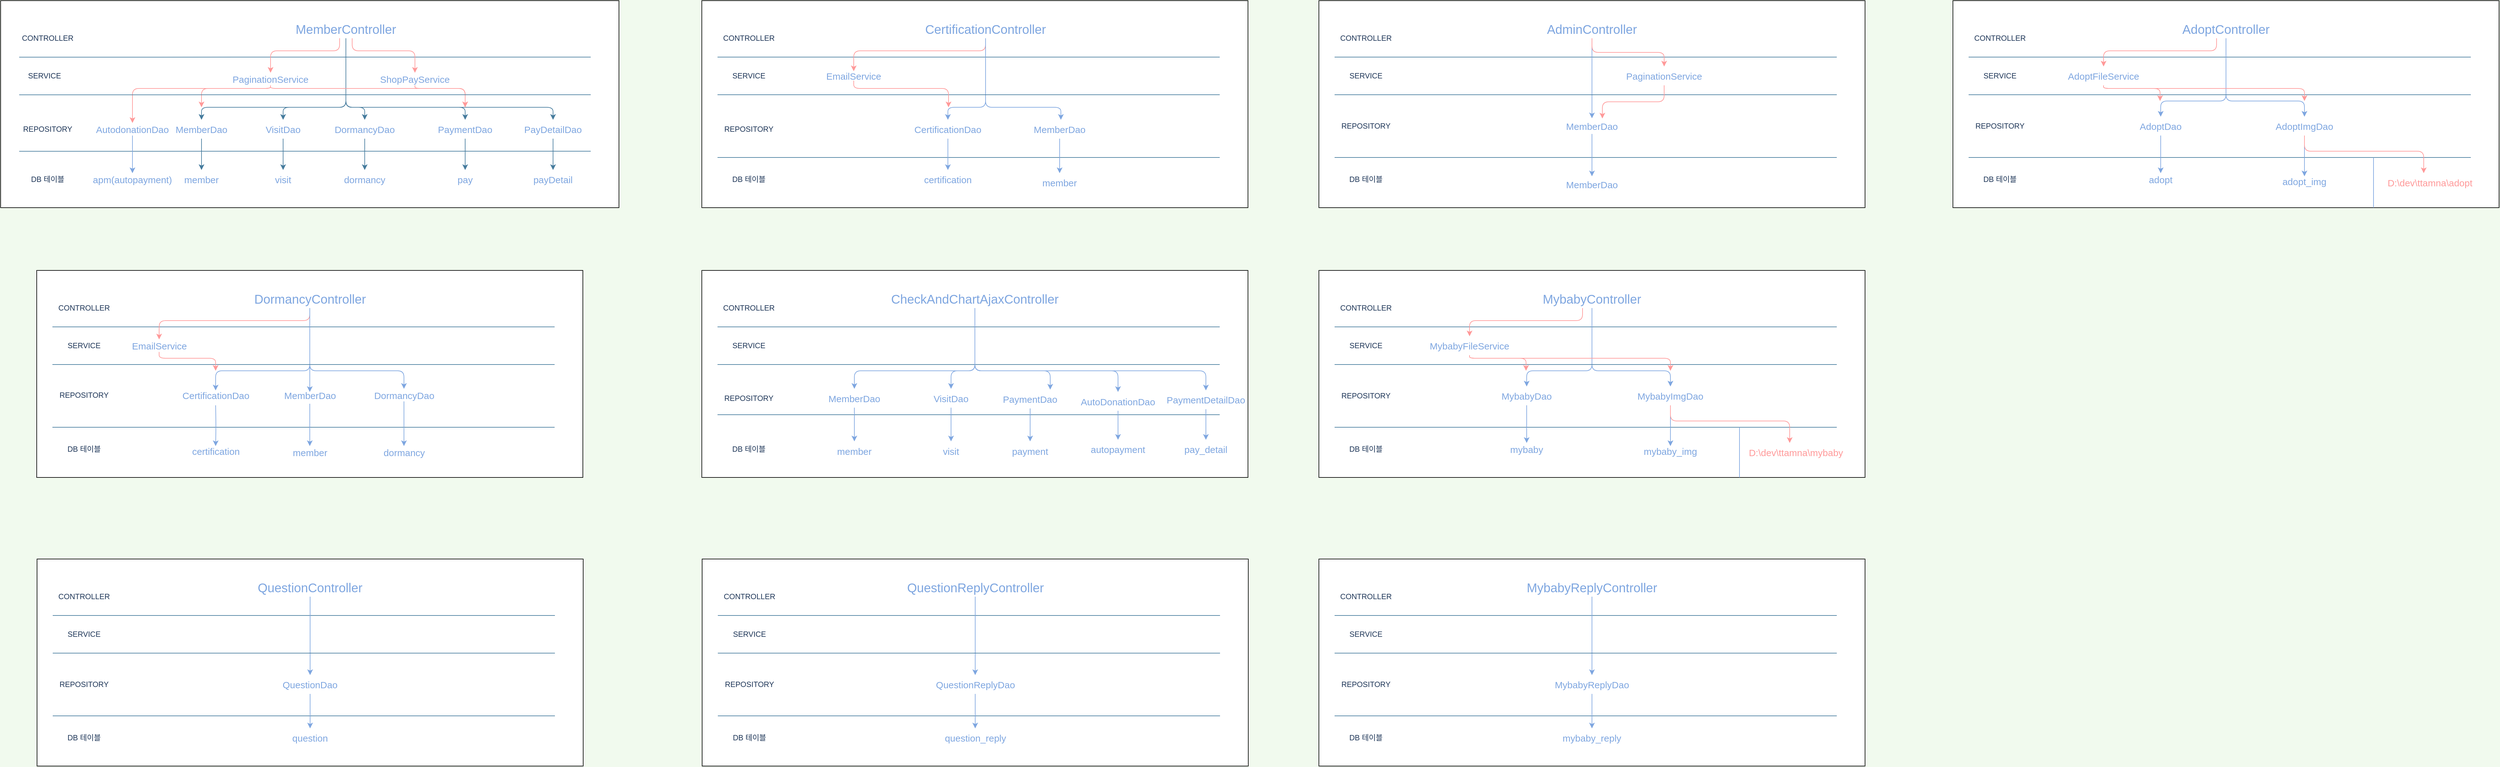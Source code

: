 <mxfile version="16.2.7" type="github">
  <diagram id="o5YWNzAbh3qB8RjAFsjl" name="Page-1">
    <mxGraphModel dx="1422" dy="725" grid="1" gridSize="10" guides="1" tooltips="1" connect="1" arrows="1" fold="1" page="1" pageScale="1" pageWidth="827" pageHeight="1169" background="#F1FAEE" math="0" shadow="0">
      <root>
        <mxCell id="0" />
        <mxCell id="1" parent="0" />
        <mxCell id="xTU-l0KiYJfRe7PfPw5q-202" value="" style="rounded=0;whiteSpace=wrap;html=1;fontSize=15;" parent="1" vertex="1">
          <mxGeometry x="1197" y="550" width="870" height="330" as="geometry" />
        </mxCell>
        <mxCell id="xTU-l0KiYJfRe7PfPw5q-119" value="" style="rounded=0;whiteSpace=wrap;html=1;fontSize=15;" parent="1" vertex="1">
          <mxGeometry x="80" y="120" width="985" height="330" as="geometry" />
        </mxCell>
        <mxCell id="B5aQ0IUT32xwoaF6itCj-6" value="CONTROLLER" style="text;html=1;strokeColor=none;fillColor=none;align=center;verticalAlign=middle;whiteSpace=wrap;rounded=0;fontColor=#1D3557;" parent="1" vertex="1">
          <mxGeometry x="115" y="170" width="80" height="20" as="geometry" />
        </mxCell>
        <mxCell id="B5aQ0IUT32xwoaF6itCj-7" value="SERVICE" style="text;html=1;strokeColor=none;fillColor=none;align=center;verticalAlign=middle;whiteSpace=wrap;rounded=0;fontColor=#1D3557;" parent="1" vertex="1">
          <mxGeometry x="110" y="230" width="80" height="20" as="geometry" />
        </mxCell>
        <mxCell id="B5aQ0IUT32xwoaF6itCj-8" value="REPOSITORY" style="text;html=1;strokeColor=none;fillColor=none;align=center;verticalAlign=middle;whiteSpace=wrap;rounded=0;fontColor=#1D3557;" parent="1" vertex="1">
          <mxGeometry x="115" y="315" width="80" height="20" as="geometry" />
        </mxCell>
        <mxCell id="B5aQ0IUT32xwoaF6itCj-9" value="DB 테이블" style="text;html=1;strokeColor=none;fillColor=none;align=center;verticalAlign=middle;whiteSpace=wrap;rounded=0;fontColor=#1D3557;" parent="1" vertex="1">
          <mxGeometry x="115" y="395" width="80" height="20" as="geometry" />
        </mxCell>
        <mxCell id="B5aQ0IUT32xwoaF6itCj-11" value="" style="endArrow=none;html=1;rounded=1;labelBackgroundColor=#F1FAEE;strokeColor=#457B9D;fontColor=#1D3557;exitX=0.03;exitY=0.273;exitDx=0;exitDy=0;exitPerimeter=0;" parent="1" source="xTU-l0KiYJfRe7PfPw5q-119" edge="1">
          <mxGeometry width="50" height="50" relative="1" as="geometry">
            <mxPoint x="220" y="210" as="sourcePoint" />
            <mxPoint x="1020" y="210" as="targetPoint" />
          </mxGeometry>
        </mxCell>
        <mxCell id="B5aQ0IUT32xwoaF6itCj-27" value="" style="edgeStyle=orthogonalEdgeStyle;rounded=1;orthogonalLoop=1;jettySize=auto;html=1;fontSize=20;labelBackgroundColor=#F1FAEE;strokeColor=#457B9D;fontColor=#1D3557;" parent="1" source="B5aQ0IUT32xwoaF6itCj-18" target="B5aQ0IUT32xwoaF6itCj-26" edge="1">
          <mxGeometry relative="1" as="geometry">
            <Array as="points">
              <mxPoint x="630" y="290" />
              <mxPoint x="400" y="290" />
            </Array>
          </mxGeometry>
        </mxCell>
        <mxCell id="xTU-l0KiYJfRe7PfPw5q-4" value="" style="edgeStyle=orthogonalEdgeStyle;rounded=1;orthogonalLoop=1;jettySize=auto;html=1;fontSize=15;labelBackgroundColor=#F1FAEE;strokeColor=#457B9D;fontColor=#1D3557;" parent="1" source="B5aQ0IUT32xwoaF6itCj-18" target="xTU-l0KiYJfRe7PfPw5q-3" edge="1">
          <mxGeometry relative="1" as="geometry">
            <Array as="points">
              <mxPoint x="630" y="290" />
              <mxPoint x="530" y="290" />
            </Array>
          </mxGeometry>
        </mxCell>
        <mxCell id="xTU-l0KiYJfRe7PfPw5q-6" value="" style="edgeStyle=orthogonalEdgeStyle;rounded=1;orthogonalLoop=1;jettySize=auto;html=1;fontSize=15;labelBackgroundColor=#F1FAEE;strokeColor=#457B9D;fontColor=#1D3557;" parent="1" source="B5aQ0IUT32xwoaF6itCj-18" target="xTU-l0KiYJfRe7PfPw5q-5" edge="1">
          <mxGeometry relative="1" as="geometry">
            <Array as="points">
              <mxPoint x="630" y="290" />
              <mxPoint x="660" y="290" />
            </Array>
          </mxGeometry>
        </mxCell>
        <mxCell id="xTU-l0KiYJfRe7PfPw5q-11" value="" style="edgeStyle=orthogonalEdgeStyle;rounded=1;orthogonalLoop=1;jettySize=auto;html=1;fontSize=15;labelBackgroundColor=#F1FAEE;strokeColor=#457B9D;fontColor=#1D3557;" parent="1" source="B5aQ0IUT32xwoaF6itCj-18" target="xTU-l0KiYJfRe7PfPw5q-10" edge="1">
          <mxGeometry relative="1" as="geometry">
            <Array as="points">
              <mxPoint x="630" y="290" />
              <mxPoint x="820" y="290" />
            </Array>
          </mxGeometry>
        </mxCell>
        <mxCell id="xTU-l0KiYJfRe7PfPw5q-13" value="" style="edgeStyle=orthogonalEdgeStyle;rounded=1;orthogonalLoop=1;jettySize=auto;html=1;fontSize=15;labelBackgroundColor=#F1FAEE;strokeColor=#457B9D;fontColor=#1D3557;" parent="1" source="B5aQ0IUT32xwoaF6itCj-18" target="xTU-l0KiYJfRe7PfPw5q-12" edge="1">
          <mxGeometry relative="1" as="geometry">
            <Array as="points">
              <mxPoint x="630" y="290" />
              <mxPoint x="960" y="290" />
            </Array>
          </mxGeometry>
        </mxCell>
        <mxCell id="xTU-l0KiYJfRe7PfPw5q-15" value="" style="edgeStyle=orthogonalEdgeStyle;rounded=1;orthogonalLoop=1;jettySize=auto;html=1;fontSize=15;fontColor=#1D3557;labelBackgroundColor=#F1FAEE;strokeColor=#FF9999;" parent="1" source="B5aQ0IUT32xwoaF6itCj-18" target="xTU-l0KiYJfRe7PfPw5q-14" edge="1">
          <mxGeometry relative="1" as="geometry">
            <Array as="points">
              <mxPoint x="640" y="200" />
              <mxPoint x="740" y="200" />
            </Array>
          </mxGeometry>
        </mxCell>
        <mxCell id="xTU-l0KiYJfRe7PfPw5q-28" style="edgeStyle=orthogonalEdgeStyle;rounded=1;orthogonalLoop=1;jettySize=auto;html=1;entryX=0.5;entryY=0;entryDx=0;entryDy=0;labelBackgroundColor=#F1FAEE;fontSize=15;fontColor=#1D3557;strokeColor=#FF9999;" parent="1" source="B5aQ0IUT32xwoaF6itCj-18" target="xTU-l0KiYJfRe7PfPw5q-1" edge="1">
          <mxGeometry relative="1" as="geometry">
            <Array as="points">
              <mxPoint x="620" y="200" />
              <mxPoint x="510" y="200" />
            </Array>
          </mxGeometry>
        </mxCell>
        <mxCell id="B5aQ0IUT32xwoaF6itCj-18" value="MemberController" style="text;html=1;strokeColor=none;fillColor=none;align=center;verticalAlign=middle;whiteSpace=wrap;rounded=0;fontSize=20;fontColor=#7EA6E0;" parent="1" vertex="1">
          <mxGeometry x="570" y="150" width="120" height="30" as="geometry" />
        </mxCell>
        <mxCell id="B5aQ0IUT32xwoaF6itCj-29" value="" style="edgeStyle=orthogonalEdgeStyle;rounded=1;orthogonalLoop=1;jettySize=auto;html=1;fontSize=15;labelBackgroundColor=#F1FAEE;strokeColor=#457B9D;fontColor=#1D3557;" parent="1" source="B5aQ0IUT32xwoaF6itCj-26" target="B5aQ0IUT32xwoaF6itCj-28" edge="1">
          <mxGeometry relative="1" as="geometry">
            <Array as="points">
              <mxPoint x="400" y="420" />
              <mxPoint x="400" y="420" />
            </Array>
          </mxGeometry>
        </mxCell>
        <mxCell id="B5aQ0IUT32xwoaF6itCj-26" value="MemberDao" style="text;html=1;strokeColor=none;fillColor=none;align=center;verticalAlign=middle;whiteSpace=wrap;rounded=0;fontSize=15;fontColor=#7EA6E0;" parent="1" vertex="1">
          <mxGeometry x="340" y="310" width="120" height="30" as="geometry" />
        </mxCell>
        <mxCell id="B5aQ0IUT32xwoaF6itCj-28" value="member" style="text;html=1;strokeColor=none;fillColor=none;align=center;verticalAlign=middle;whiteSpace=wrap;rounded=0;fontSize=15;fontColor=#7EA6E0;" parent="1" vertex="1">
          <mxGeometry x="340" y="390" width="120" height="30" as="geometry" />
        </mxCell>
        <mxCell id="xTU-l0KiYJfRe7PfPw5q-26" style="edgeStyle=orthogonalEdgeStyle;rounded=1;orthogonalLoop=1;jettySize=auto;html=1;fontSize=15;strokeColor=#FF9999;labelBackgroundColor=#F1FAEE;fontColor=#1D3557;" parent="1" source="xTU-l0KiYJfRe7PfPw5q-1" edge="1">
          <mxGeometry relative="1" as="geometry">
            <mxPoint x="400" y="290" as="targetPoint" />
            <Array as="points">
              <mxPoint x="510" y="260" />
              <mxPoint x="400" y="260" />
            </Array>
          </mxGeometry>
        </mxCell>
        <mxCell id="xTU-l0KiYJfRe7PfPw5q-198" value="" style="edgeStyle=orthogonalEdgeStyle;rounded=1;sketch=0;orthogonalLoop=1;jettySize=auto;html=1;fontSize=15;fontColor=#7EA6E0;strokeColor=#FF9999;fillColor=#A8DADC;" parent="1" source="xTU-l0KiYJfRe7PfPw5q-1" target="xTU-l0KiYJfRe7PfPw5q-197" edge="1">
          <mxGeometry relative="1" as="geometry">
            <Array as="points">
              <mxPoint x="510" y="260" />
              <mxPoint x="290" y="260" />
            </Array>
          </mxGeometry>
        </mxCell>
        <mxCell id="xTU-l0KiYJfRe7PfPw5q-201" style="edgeStyle=orthogonalEdgeStyle;rounded=1;sketch=0;orthogonalLoop=1;jettySize=auto;html=1;fontSize=15;fontColor=#7EA6E0;strokeColor=#FF9999;fillColor=#A8DADC;" parent="1" source="xTU-l0KiYJfRe7PfPw5q-1" edge="1">
          <mxGeometry relative="1" as="geometry">
            <mxPoint x="820" y="290.0" as="targetPoint" />
            <Array as="points">
              <mxPoint x="510" y="260" />
              <mxPoint x="820" y="260" />
            </Array>
          </mxGeometry>
        </mxCell>
        <mxCell id="xTU-l0KiYJfRe7PfPw5q-1" value="PaginationService" style="text;html=1;strokeColor=none;fillColor=none;align=center;verticalAlign=middle;whiteSpace=wrap;rounded=0;fontSize=15;fontColor=#7EA6E0;" parent="1" vertex="1">
          <mxGeometry x="450" y="235" width="120" height="20" as="geometry" />
        </mxCell>
        <mxCell id="xTU-l0KiYJfRe7PfPw5q-17" value="" style="edgeStyle=orthogonalEdgeStyle;rounded=1;orthogonalLoop=1;jettySize=auto;html=1;fontSize=15;labelBackgroundColor=#F1FAEE;strokeColor=#457B9D;fontColor=#1D3557;" parent="1" source="xTU-l0KiYJfRe7PfPw5q-3" target="xTU-l0KiYJfRe7PfPw5q-16" edge="1">
          <mxGeometry relative="1" as="geometry" />
        </mxCell>
        <mxCell id="xTU-l0KiYJfRe7PfPw5q-3" value="VisitDao" style="text;html=1;strokeColor=none;fillColor=none;align=center;verticalAlign=middle;whiteSpace=wrap;rounded=0;fontSize=15;fontColor=#7EA6E0;" parent="1" vertex="1">
          <mxGeometry x="470" y="310" width="120" height="30" as="geometry" />
        </mxCell>
        <mxCell id="xTU-l0KiYJfRe7PfPw5q-19" value="" style="edgeStyle=orthogonalEdgeStyle;rounded=1;orthogonalLoop=1;jettySize=auto;html=1;fontSize=15;labelBackgroundColor=#F1FAEE;strokeColor=#457B9D;fontColor=#1D3557;" parent="1" source="xTU-l0KiYJfRe7PfPw5q-5" target="xTU-l0KiYJfRe7PfPw5q-18" edge="1">
          <mxGeometry relative="1" as="geometry" />
        </mxCell>
        <mxCell id="xTU-l0KiYJfRe7PfPw5q-5" value="DormancyDao" style="text;html=1;strokeColor=none;fillColor=none;align=center;verticalAlign=middle;whiteSpace=wrap;rounded=0;fontSize=15;fontColor=#7EA6E0;" parent="1" vertex="1">
          <mxGeometry x="600" y="310" width="120" height="30" as="geometry" />
        </mxCell>
        <mxCell id="xTU-l0KiYJfRe7PfPw5q-23" value="" style="edgeStyle=orthogonalEdgeStyle;rounded=1;orthogonalLoop=1;jettySize=auto;html=1;fontSize=15;labelBackgroundColor=#F1FAEE;strokeColor=#457B9D;fontColor=#1D3557;" parent="1" source="xTU-l0KiYJfRe7PfPw5q-10" target="xTU-l0KiYJfRe7PfPw5q-22" edge="1">
          <mxGeometry relative="1" as="geometry" />
        </mxCell>
        <mxCell id="xTU-l0KiYJfRe7PfPw5q-10" value="PaymentDao" style="text;html=1;strokeColor=none;fillColor=none;align=center;verticalAlign=middle;whiteSpace=wrap;rounded=0;fontSize=15;fontColor=#7EA6E0;" parent="1" vertex="1">
          <mxGeometry x="760" y="310" width="120" height="30" as="geometry" />
        </mxCell>
        <mxCell id="xTU-l0KiYJfRe7PfPw5q-25" value="" style="edgeStyle=orthogonalEdgeStyle;rounded=1;orthogonalLoop=1;jettySize=auto;html=1;fontSize=15;labelBackgroundColor=#F1FAEE;strokeColor=#457B9D;fontColor=#1D3557;" parent="1" source="xTU-l0KiYJfRe7PfPw5q-12" target="xTU-l0KiYJfRe7PfPw5q-24" edge="1">
          <mxGeometry relative="1" as="geometry" />
        </mxCell>
        <mxCell id="xTU-l0KiYJfRe7PfPw5q-12" value="PayDetailDao" style="text;html=1;strokeColor=none;fillColor=none;align=center;verticalAlign=middle;whiteSpace=wrap;rounded=0;fontSize=15;fontColor=#7EA6E0;" parent="1" vertex="1">
          <mxGeometry x="900" y="310" width="120" height="30" as="geometry" />
        </mxCell>
        <mxCell id="xTU-l0KiYJfRe7PfPw5q-27" style="edgeStyle=orthogonalEdgeStyle;rounded=1;orthogonalLoop=1;jettySize=auto;html=1;fontSize=15;strokeColor=#FF9999;labelBackgroundColor=#F1FAEE;fontColor=#1D3557;" parent="1" source="xTU-l0KiYJfRe7PfPw5q-14" edge="1">
          <mxGeometry relative="1" as="geometry">
            <mxPoint x="820" y="290" as="targetPoint" />
            <Array as="points">
              <mxPoint x="740" y="260" />
              <mxPoint x="820" y="260" />
            </Array>
          </mxGeometry>
        </mxCell>
        <mxCell id="xTU-l0KiYJfRe7PfPw5q-14" value="ShopPayService" style="text;html=1;strokeColor=none;fillColor=none;align=center;verticalAlign=middle;whiteSpace=wrap;rounded=0;fontSize=15;fontColor=#7EA6E0;" parent="1" vertex="1">
          <mxGeometry x="680" y="235" width="120" height="20" as="geometry" />
        </mxCell>
        <mxCell id="xTU-l0KiYJfRe7PfPw5q-16" value="visit" style="text;html=1;strokeColor=none;fillColor=none;align=center;verticalAlign=middle;whiteSpace=wrap;rounded=0;fontSize=15;fontColor=#7EA6E0;" parent="1" vertex="1">
          <mxGeometry x="470" y="390" width="120" height="30" as="geometry" />
        </mxCell>
        <mxCell id="xTU-l0KiYJfRe7PfPw5q-18" value="dormancy" style="text;html=1;strokeColor=none;fillColor=none;align=center;verticalAlign=middle;whiteSpace=wrap;rounded=0;fontSize=15;fontColor=#7EA6E0;" parent="1" vertex="1">
          <mxGeometry x="600" y="390" width="120" height="30" as="geometry" />
        </mxCell>
        <mxCell id="xTU-l0KiYJfRe7PfPw5q-22" value="pay" style="text;html=1;strokeColor=none;fillColor=none;align=center;verticalAlign=middle;whiteSpace=wrap;rounded=0;fontSize=15;fontColor=#7EA6E0;" parent="1" vertex="1">
          <mxGeometry x="760" y="390" width="120" height="30" as="geometry" />
        </mxCell>
        <mxCell id="xTU-l0KiYJfRe7PfPw5q-24" value="payDetail" style="text;html=1;strokeColor=none;fillColor=none;align=center;verticalAlign=middle;whiteSpace=wrap;rounded=0;fontSize=15;fontColor=#7EA6E0;" parent="1" vertex="1">
          <mxGeometry x="900" y="390" width="120" height="30" as="geometry" />
        </mxCell>
        <mxCell id="xTU-l0KiYJfRe7PfPw5q-32" value="" style="rounded=0;whiteSpace=wrap;html=1;fontSize=15;" parent="1" vertex="1">
          <mxGeometry x="137.5" y="550" width="870" height="330" as="geometry" />
        </mxCell>
        <mxCell id="xTU-l0KiYJfRe7PfPw5q-33" value="CONTROLLER" style="text;html=1;strokeColor=none;fillColor=none;align=center;verticalAlign=middle;whiteSpace=wrap;rounded=0;fontColor=#1D3557;" parent="1" vertex="1">
          <mxGeometry x="172.5" y="600" width="80" height="20" as="geometry" />
        </mxCell>
        <mxCell id="xTU-l0KiYJfRe7PfPw5q-34" value="SERVICE" style="text;html=1;strokeColor=none;fillColor=none;align=center;verticalAlign=middle;whiteSpace=wrap;rounded=0;fontColor=#1D3557;" parent="1" vertex="1">
          <mxGeometry x="172.5" y="660" width="80" height="20" as="geometry" />
        </mxCell>
        <mxCell id="xTU-l0KiYJfRe7PfPw5q-35" value="REPOSITORY" style="text;html=1;strokeColor=none;fillColor=none;align=center;verticalAlign=middle;whiteSpace=wrap;rounded=0;fontColor=#1D3557;" parent="1" vertex="1">
          <mxGeometry x="172.5" y="738.75" width="80" height="20" as="geometry" />
        </mxCell>
        <mxCell id="xTU-l0KiYJfRe7PfPw5q-36" value="DB 테이블" style="text;html=1;strokeColor=none;fillColor=none;align=center;verticalAlign=middle;whiteSpace=wrap;rounded=0;fontColor=#1D3557;" parent="1" vertex="1">
          <mxGeometry x="172.5" y="825" width="80" height="20" as="geometry" />
        </mxCell>
        <mxCell id="xTU-l0KiYJfRe7PfPw5q-37" value="" style="endArrow=none;html=1;rounded=0;labelBackgroundColor=#F1FAEE;strokeColor=#457B9D;fontColor=#1D3557;" parent="1" edge="1">
          <mxGeometry width="50" height="50" relative="1" as="geometry">
            <mxPoint x="162.5" y="640" as="sourcePoint" />
            <mxPoint x="962.5" y="640" as="targetPoint" />
          </mxGeometry>
        </mxCell>
        <mxCell id="xTU-l0KiYJfRe7PfPw5q-78" value="" style="edgeStyle=orthogonalEdgeStyle;curved=0;rounded=1;sketch=0;orthogonalLoop=1;jettySize=auto;html=1;fontColor=#7EA6E0;strokeColor=#FF9999;fillColor=#A8DADC;entryX=0.5;entryY=0;entryDx=0;entryDy=0;" parent="1" source="xTU-l0KiYJfRe7PfPw5q-45" target="xTU-l0KiYJfRe7PfPw5q-77" edge="1">
          <mxGeometry relative="1" as="geometry">
            <Array as="points">
              <mxPoint x="572.5" y="630" />
              <mxPoint x="332.5" y="630" />
            </Array>
          </mxGeometry>
        </mxCell>
        <mxCell id="xTU-l0KiYJfRe7PfPw5q-80" value="" style="edgeStyle=orthogonalEdgeStyle;curved=0;rounded=1;sketch=0;orthogonalLoop=1;jettySize=auto;html=1;fontSize=15;fontColor=#7EA6E0;strokeColor=#7EA6E0;fillColor=#A8DADC;entryX=0.5;entryY=0;entryDx=0;entryDy=0;" parent="1" source="xTU-l0KiYJfRe7PfPw5q-45" target="xTU-l0KiYJfRe7PfPw5q-149" edge="1">
          <mxGeometry relative="1" as="geometry">
            <mxPoint x="422.5" y="750" as="targetPoint" />
            <Array as="points">
              <mxPoint x="572.5" y="710" />
              <mxPoint x="422.5" y="710" />
            </Array>
          </mxGeometry>
        </mxCell>
        <mxCell id="xTU-l0KiYJfRe7PfPw5q-82" value="" style="edgeStyle=orthogonalEdgeStyle;curved=0;rounded=1;sketch=0;orthogonalLoop=1;jettySize=auto;html=1;fontSize=15;fontColor=#7EA6E0;strokeColor=#7EA6E0;fillColor=#A8DADC;" parent="1" source="xTU-l0KiYJfRe7PfPw5q-45" edge="1">
          <mxGeometry relative="1" as="geometry">
            <mxPoint x="572.5" y="743.75" as="targetPoint" />
          </mxGeometry>
        </mxCell>
        <mxCell id="xTU-l0KiYJfRe7PfPw5q-84" value="" style="edgeStyle=orthogonalEdgeStyle;curved=0;rounded=1;sketch=0;orthogonalLoop=1;jettySize=auto;html=1;fontSize=15;fontColor=#7EA6E0;strokeColor=#7EA6E0;fillColor=#A8DADC;" parent="1" source="xTU-l0KiYJfRe7PfPw5q-45" target="xTU-l0KiYJfRe7PfPw5q-83" edge="1">
          <mxGeometry relative="1" as="geometry">
            <Array as="points">
              <mxPoint x="572.5" y="710" />
              <mxPoint x="722.5" y="710" />
            </Array>
          </mxGeometry>
        </mxCell>
        <mxCell id="xTU-l0KiYJfRe7PfPw5q-45" value="DormancyController" style="text;html=1;strokeColor=none;fillColor=none;align=center;verticalAlign=middle;whiteSpace=wrap;rounded=0;fontSize=20;fontColor=#7EA6E0;" parent="1" vertex="1">
          <mxGeometry x="512.5" y="580" width="120" height="30" as="geometry" />
        </mxCell>
        <mxCell id="xTU-l0KiYJfRe7PfPw5q-65" value="" style="endArrow=none;html=1;rounded=0;labelBackgroundColor=#F1FAEE;strokeColor=#457B9D;fontColor=#1D3557;" parent="1" edge="1">
          <mxGeometry width="50" height="50" relative="1" as="geometry">
            <mxPoint x="162.5" y="700" as="sourcePoint" />
            <mxPoint x="962.5" y="700" as="targetPoint" />
          </mxGeometry>
        </mxCell>
        <mxCell id="xTU-l0KiYJfRe7PfPw5q-66" value="" style="endArrow=none;html=1;rounded=0;labelBackgroundColor=#F1FAEE;strokeColor=#457B9D;fontColor=#1D3557;" parent="1" edge="1">
          <mxGeometry width="50" height="50" relative="1" as="geometry">
            <mxPoint x="162.5" y="800" as="sourcePoint" />
            <mxPoint x="962.5" y="800" as="targetPoint" />
          </mxGeometry>
        </mxCell>
        <mxCell id="xTU-l0KiYJfRe7PfPw5q-68" value="" style="rounded=0;whiteSpace=wrap;html=1;fontSize=15;" parent="1" vertex="1">
          <mxGeometry x="138" y="1010" width="870" height="330" as="geometry" />
        </mxCell>
        <mxCell id="xTU-l0KiYJfRe7PfPw5q-69" value="CONTROLLER" style="text;html=1;strokeColor=none;fillColor=none;align=center;verticalAlign=middle;whiteSpace=wrap;rounded=0;fontColor=#1D3557;" parent="1" vertex="1">
          <mxGeometry x="173" y="1060" width="80" height="20" as="geometry" />
        </mxCell>
        <mxCell id="xTU-l0KiYJfRe7PfPw5q-70" value="SERVICE" style="text;html=1;strokeColor=none;fillColor=none;align=center;verticalAlign=middle;whiteSpace=wrap;rounded=0;fontColor=#1D3557;" parent="1" vertex="1">
          <mxGeometry x="173" y="1120" width="80" height="20" as="geometry" />
        </mxCell>
        <mxCell id="xTU-l0KiYJfRe7PfPw5q-71" value="REPOSITORY" style="text;html=1;strokeColor=none;fillColor=none;align=center;verticalAlign=middle;whiteSpace=wrap;rounded=0;fontColor=#1D3557;" parent="1" vertex="1">
          <mxGeometry x="173" y="1200" width="80" height="20" as="geometry" />
        </mxCell>
        <mxCell id="xTU-l0KiYJfRe7PfPw5q-72" value="DB 테이블" style="text;html=1;strokeColor=none;fillColor=none;align=center;verticalAlign=middle;whiteSpace=wrap;rounded=0;fontColor=#1D3557;" parent="1" vertex="1">
          <mxGeometry x="173" y="1285" width="80" height="20" as="geometry" />
        </mxCell>
        <mxCell id="xTU-l0KiYJfRe7PfPw5q-73" value="" style="endArrow=none;html=1;rounded=0;labelBackgroundColor=#F1FAEE;strokeColor=#457B9D;fontColor=#1D3557;" parent="1" edge="1">
          <mxGeometry width="50" height="50" relative="1" as="geometry">
            <mxPoint x="163" y="1100" as="sourcePoint" />
            <mxPoint x="963" y="1100" as="targetPoint" />
          </mxGeometry>
        </mxCell>
        <mxCell id="xTU-l0KiYJfRe7PfPw5q-192" value="" style="edgeStyle=orthogonalEdgeStyle;rounded=1;sketch=0;orthogonalLoop=1;jettySize=auto;html=1;fontSize=15;fontColor=#7EA6E0;strokeColor=#7EA6E0;fillColor=#A8DADC;" parent="1" source="xTU-l0KiYJfRe7PfPw5q-74" target="xTU-l0KiYJfRe7PfPw5q-191" edge="1">
          <mxGeometry relative="1" as="geometry" />
        </mxCell>
        <mxCell id="xTU-l0KiYJfRe7PfPw5q-74" value="QuestionController" style="text;html=1;strokeColor=none;fillColor=none;align=center;verticalAlign=middle;whiteSpace=wrap;rounded=0;fontSize=20;fontColor=#7EA6E0;" parent="1" vertex="1">
          <mxGeometry x="513" y="1040" width="120" height="30" as="geometry" />
        </mxCell>
        <mxCell id="xTU-l0KiYJfRe7PfPw5q-75" value="" style="endArrow=none;html=1;rounded=0;labelBackgroundColor=#F1FAEE;strokeColor=#457B9D;fontColor=#1D3557;" parent="1" edge="1">
          <mxGeometry width="50" height="50" relative="1" as="geometry">
            <mxPoint x="163" y="1160" as="sourcePoint" />
            <mxPoint x="963" y="1160" as="targetPoint" />
          </mxGeometry>
        </mxCell>
        <mxCell id="xTU-l0KiYJfRe7PfPw5q-76" value="" style="endArrow=none;html=1;rounded=0;labelBackgroundColor=#F1FAEE;strokeColor=#457B9D;fontColor=#1D3557;" parent="1" edge="1">
          <mxGeometry width="50" height="50" relative="1" as="geometry">
            <mxPoint x="163" y="1260" as="sourcePoint" />
            <mxPoint x="963" y="1260" as="targetPoint" />
          </mxGeometry>
        </mxCell>
        <mxCell id="xTU-l0KiYJfRe7PfPw5q-87" style="edgeStyle=orthogonalEdgeStyle;curved=0;rounded=1;sketch=0;orthogonalLoop=1;jettySize=auto;html=1;fontSize=15;fontColor=#7EA6E0;strokeColor=#FF9999;fillColor=#A8DADC;" parent="1" source="xTU-l0KiYJfRe7PfPw5q-77" edge="1">
          <mxGeometry relative="1" as="geometry">
            <mxPoint x="422.5" y="710" as="targetPoint" />
            <Array as="points">
              <mxPoint x="332.5" y="690" />
              <mxPoint x="422.5" y="690" />
            </Array>
          </mxGeometry>
        </mxCell>
        <mxCell id="xTU-l0KiYJfRe7PfPw5q-77" value="EmailService" style="text;html=1;strokeColor=none;fillColor=none;align=center;verticalAlign=middle;whiteSpace=wrap;rounded=0;fontSize=15;fontColor=#7EA6E0;" parent="1" vertex="1">
          <mxGeometry x="272.5" y="660" width="120" height="20" as="geometry" />
        </mxCell>
        <mxCell id="xTU-l0KiYJfRe7PfPw5q-91" value="" style="edgeStyle=orthogonalEdgeStyle;curved=0;rounded=1;sketch=0;orthogonalLoop=1;jettySize=auto;html=1;fontSize=15;fontColor=#7EA6E0;strokeColor=#7EA6E0;fillColor=#A8DADC;" parent="1" target="xTU-l0KiYJfRe7PfPw5q-90" edge="1">
          <mxGeometry relative="1" as="geometry">
            <mxPoint x="422.5" y="765" as="sourcePoint" />
          </mxGeometry>
        </mxCell>
        <mxCell id="xTU-l0KiYJfRe7PfPw5q-93" value="" style="edgeStyle=orthogonalEdgeStyle;curved=0;rounded=1;sketch=0;orthogonalLoop=1;jettySize=auto;html=1;fontSize=15;fontColor=#7EA6E0;strokeColor=#7EA6E0;fillColor=#A8DADC;" parent="1" source="xTU-l0KiYJfRe7PfPw5q-150" target="xTU-l0KiYJfRe7PfPw5q-92" edge="1">
          <mxGeometry relative="1" as="geometry">
            <mxPoint x="572.5" y="771.25" as="sourcePoint" />
          </mxGeometry>
        </mxCell>
        <mxCell id="xTU-l0KiYJfRe7PfPw5q-95" value="" style="edgeStyle=orthogonalEdgeStyle;curved=0;rounded=1;sketch=0;orthogonalLoop=1;jettySize=auto;html=1;fontSize=15;fontColor=#7EA6E0;strokeColor=#7EA6E0;fillColor=#A8DADC;" parent="1" source="xTU-l0KiYJfRe7PfPw5q-83" target="xTU-l0KiYJfRe7PfPw5q-94" edge="1">
          <mxGeometry relative="1" as="geometry" />
        </mxCell>
        <mxCell id="xTU-l0KiYJfRe7PfPw5q-83" value="DormancyDao" style="text;html=1;strokeColor=none;fillColor=none;align=center;verticalAlign=middle;whiteSpace=wrap;rounded=0;fontSize=15;fontColor=#7EA6E0;" parent="1" vertex="1">
          <mxGeometry x="662.5" y="738.75" width="120" height="20" as="geometry" />
        </mxCell>
        <mxCell id="xTU-l0KiYJfRe7PfPw5q-90" value="certification" style="text;html=1;strokeColor=none;fillColor=none;align=center;verticalAlign=middle;whiteSpace=wrap;rounded=0;fontSize=15;fontColor=#7EA6E0;" parent="1" vertex="1">
          <mxGeometry x="362.5" y="830" width="120" height="15" as="geometry" />
        </mxCell>
        <mxCell id="xTU-l0KiYJfRe7PfPw5q-92" value="member" style="text;html=1;strokeColor=none;fillColor=none;align=center;verticalAlign=middle;whiteSpace=wrap;rounded=0;fontSize=15;fontColor=#7EA6E0;" parent="1" vertex="1">
          <mxGeometry x="512.5" y="830" width="120" height="20" as="geometry" />
        </mxCell>
        <mxCell id="xTU-l0KiYJfRe7PfPw5q-94" value="dormancy" style="text;html=1;strokeColor=none;fillColor=none;align=center;verticalAlign=middle;whiteSpace=wrap;rounded=0;fontSize=15;fontColor=#7EA6E0;" parent="1" vertex="1">
          <mxGeometry x="662.5" y="830" width="120" height="20" as="geometry" />
        </mxCell>
        <mxCell id="xTU-l0KiYJfRe7PfPw5q-96" value="" style="rounded=0;whiteSpace=wrap;html=1;fontSize=15;" parent="1" vertex="1">
          <mxGeometry x="1197" y="120" width="870" height="330" as="geometry" />
        </mxCell>
        <mxCell id="xTU-l0KiYJfRe7PfPw5q-97" value="CONTROLLER" style="text;html=1;strokeColor=none;fillColor=none;align=center;verticalAlign=middle;whiteSpace=wrap;rounded=0;fontColor=#1D3557;" parent="1" vertex="1">
          <mxGeometry x="1232" y="170" width="80" height="20" as="geometry" />
        </mxCell>
        <mxCell id="xTU-l0KiYJfRe7PfPw5q-98" value="SERVICE" style="text;html=1;strokeColor=none;fillColor=none;align=center;verticalAlign=middle;whiteSpace=wrap;rounded=0;fontColor=#1D3557;" parent="1" vertex="1">
          <mxGeometry x="1232" y="230" width="80" height="20" as="geometry" />
        </mxCell>
        <mxCell id="xTU-l0KiYJfRe7PfPw5q-99" value="REPOSITORY" style="text;html=1;strokeColor=none;fillColor=none;align=center;verticalAlign=middle;whiteSpace=wrap;rounded=0;fontColor=#1D3557;" parent="1" vertex="1">
          <mxGeometry x="1232" y="315" width="80" height="20" as="geometry" />
        </mxCell>
        <mxCell id="xTU-l0KiYJfRe7PfPw5q-100" value="DB 테이블" style="text;html=1;strokeColor=none;fillColor=none;align=center;verticalAlign=middle;whiteSpace=wrap;rounded=0;fontColor=#1D3557;" parent="1" vertex="1">
          <mxGeometry x="1232" y="395" width="80" height="20" as="geometry" />
        </mxCell>
        <mxCell id="xTU-l0KiYJfRe7PfPw5q-101" value="" style="endArrow=none;html=1;rounded=0;labelBackgroundColor=#F1FAEE;strokeColor=#457B9D;fontColor=#1D3557;" parent="1" edge="1">
          <mxGeometry width="50" height="50" relative="1" as="geometry">
            <mxPoint x="1222" y="210" as="sourcePoint" />
            <mxPoint x="2022.0" y="210" as="targetPoint" />
          </mxGeometry>
        </mxCell>
        <mxCell id="xTU-l0KiYJfRe7PfPw5q-106" value="" style="edgeStyle=orthogonalEdgeStyle;curved=0;rounded=1;sketch=0;orthogonalLoop=1;jettySize=auto;html=1;fontSize=15;fontColor=#7EA6E0;strokeColor=#FF9999;fillColor=#A8DADC;" parent="1" source="xTU-l0KiYJfRe7PfPw5q-102" target="xTU-l0KiYJfRe7PfPw5q-105" edge="1">
          <mxGeometry relative="1" as="geometry">
            <Array as="points">
              <mxPoint x="1649" y="200" />
              <mxPoint x="1439" y="200" />
            </Array>
          </mxGeometry>
        </mxCell>
        <mxCell id="xTU-l0KiYJfRe7PfPw5q-108" value="" style="edgeStyle=orthogonalEdgeStyle;curved=0;rounded=1;sketch=0;orthogonalLoop=1;jettySize=auto;html=1;fontSize=15;fontColor=#7EA6E0;strokeColor=#7EA6E0;fillColor=#A8DADC;" parent="1" source="xTU-l0KiYJfRe7PfPw5q-102" target="xTU-l0KiYJfRe7PfPw5q-107" edge="1">
          <mxGeometry relative="1" as="geometry">
            <Array as="points">
              <mxPoint x="1649" y="290" />
              <mxPoint x="1589" y="290" />
            </Array>
          </mxGeometry>
        </mxCell>
        <mxCell id="xTU-l0KiYJfRe7PfPw5q-110" value="" style="edgeStyle=orthogonalEdgeStyle;curved=0;rounded=1;sketch=0;orthogonalLoop=1;jettySize=auto;html=1;fontSize=15;fontColor=#7EA6E0;strokeColor=#7EA6E0;fillColor=#A8DADC;" parent="1" source="xTU-l0KiYJfRe7PfPw5q-102" target="xTU-l0KiYJfRe7PfPw5q-109" edge="1">
          <mxGeometry relative="1" as="geometry">
            <Array as="points">
              <mxPoint x="1649" y="290" />
              <mxPoint x="1769" y="290" />
            </Array>
          </mxGeometry>
        </mxCell>
        <mxCell id="xTU-l0KiYJfRe7PfPw5q-102" value="CertificationController" style="text;html=1;strokeColor=none;fillColor=none;align=center;verticalAlign=middle;whiteSpace=wrap;rounded=0;fontSize=20;fontColor=#7EA6E0;" parent="1" vertex="1">
          <mxGeometry x="1560" y="150" width="178" height="30" as="geometry" />
        </mxCell>
        <mxCell id="xTU-l0KiYJfRe7PfPw5q-103" value="" style="endArrow=none;html=1;rounded=0;labelBackgroundColor=#F1FAEE;strokeColor=#457B9D;fontColor=#1D3557;" parent="1" edge="1">
          <mxGeometry width="50" height="50" relative="1" as="geometry">
            <mxPoint x="1222" y="270" as="sourcePoint" />
            <mxPoint x="2022.0" y="270" as="targetPoint" />
          </mxGeometry>
        </mxCell>
        <mxCell id="xTU-l0KiYJfRe7PfPw5q-104" value="" style="endArrow=none;html=1;rounded=0;labelBackgroundColor=#F1FAEE;strokeColor=#457B9D;fontColor=#1D3557;" parent="1" edge="1">
          <mxGeometry width="50" height="50" relative="1" as="geometry">
            <mxPoint x="1222" y="370" as="sourcePoint" />
            <mxPoint x="2022.0" y="370" as="targetPoint" />
          </mxGeometry>
        </mxCell>
        <mxCell id="xTU-l0KiYJfRe7PfPw5q-116" style="edgeStyle=orthogonalEdgeStyle;curved=0;rounded=1;sketch=0;orthogonalLoop=1;jettySize=auto;html=1;fontSize=15;fontColor=#7EA6E0;strokeColor=#FF9999;fillColor=#A8DADC;" parent="1" source="xTU-l0KiYJfRe7PfPw5q-105" edge="1">
          <mxGeometry relative="1" as="geometry">
            <mxPoint x="1590" y="290" as="targetPoint" />
            <Array as="points">
              <mxPoint x="1439" y="260" />
              <mxPoint x="1590" y="260" />
            </Array>
          </mxGeometry>
        </mxCell>
        <mxCell id="xTU-l0KiYJfRe7PfPw5q-105" value="EmailService" style="text;html=1;strokeColor=none;fillColor=none;align=center;verticalAlign=middle;whiteSpace=wrap;rounded=0;fontSize=15;fontColor=#7EA6E0;" parent="1" vertex="1">
          <mxGeometry x="1350" y="232.5" width="178" height="15" as="geometry" />
        </mxCell>
        <mxCell id="xTU-l0KiYJfRe7PfPw5q-112" value="" style="edgeStyle=orthogonalEdgeStyle;curved=0;rounded=1;sketch=0;orthogonalLoop=1;jettySize=auto;html=1;fontSize=15;fontColor=#7EA6E0;strokeColor=#7EA6E0;fillColor=#A8DADC;" parent="1" source="xTU-l0KiYJfRe7PfPw5q-107" target="xTU-l0KiYJfRe7PfPw5q-111" edge="1">
          <mxGeometry relative="1" as="geometry" />
        </mxCell>
        <mxCell id="xTU-l0KiYJfRe7PfPw5q-107" value="CertificationDao" style="text;html=1;strokeColor=none;fillColor=none;align=center;verticalAlign=middle;whiteSpace=wrap;rounded=0;fontSize=15;fontColor=#7EA6E0;" parent="1" vertex="1">
          <mxGeometry x="1500" y="310" width="178" height="30" as="geometry" />
        </mxCell>
        <mxCell id="xTU-l0KiYJfRe7PfPw5q-118" value="" style="edgeStyle=orthogonalEdgeStyle;curved=0;rounded=1;sketch=0;orthogonalLoop=1;jettySize=auto;html=1;fontSize=15;fontColor=#7EA6E0;strokeColor=#7EA6E0;fillColor=#A8DADC;" parent="1" source="xTU-l0KiYJfRe7PfPw5q-109" target="xTU-l0KiYJfRe7PfPw5q-117" edge="1">
          <mxGeometry relative="1" as="geometry" />
        </mxCell>
        <mxCell id="xTU-l0KiYJfRe7PfPw5q-109" value="MemberDao" style="text;html=1;strokeColor=none;fillColor=none;align=center;verticalAlign=middle;whiteSpace=wrap;rounded=0;fontSize=15;fontColor=#7EA6E0;" parent="1" vertex="1">
          <mxGeometry x="1678" y="310" width="178" height="30" as="geometry" />
        </mxCell>
        <mxCell id="xTU-l0KiYJfRe7PfPw5q-111" value="certification" style="text;html=1;strokeColor=none;fillColor=none;align=center;verticalAlign=middle;whiteSpace=wrap;rounded=0;fontSize=15;fontColor=#7EA6E0;" parent="1" vertex="1">
          <mxGeometry x="1500" y="390" width="178" height="30" as="geometry" />
        </mxCell>
        <mxCell id="xTU-l0KiYJfRe7PfPw5q-117" value="member" style="text;html=1;strokeColor=none;fillColor=none;align=center;verticalAlign=middle;whiteSpace=wrap;rounded=0;fontSize=15;fontColor=#7EA6E0;" parent="1" vertex="1">
          <mxGeometry x="1678" y="395" width="178" height="30" as="geometry" />
        </mxCell>
        <mxCell id="xTU-l0KiYJfRe7PfPw5q-122" value="CONTROLLER" style="text;html=1;strokeColor=none;fillColor=none;align=center;verticalAlign=middle;whiteSpace=wrap;rounded=0;fontColor=#1D3557;" parent="1" vertex="1">
          <mxGeometry x="1232" y="600" width="80" height="20" as="geometry" />
        </mxCell>
        <mxCell id="xTU-l0KiYJfRe7PfPw5q-123" value="SERVICE" style="text;html=1;strokeColor=none;fillColor=none;align=center;verticalAlign=middle;whiteSpace=wrap;rounded=0;fontColor=#1D3557;" parent="1" vertex="1">
          <mxGeometry x="1232" y="660" width="80" height="20" as="geometry" />
        </mxCell>
        <mxCell id="xTU-l0KiYJfRe7PfPw5q-124" value="REPOSITORY" style="text;html=1;strokeColor=none;fillColor=none;align=center;verticalAlign=middle;whiteSpace=wrap;rounded=0;fontColor=#1D3557;" parent="1" vertex="1">
          <mxGeometry x="1232" y="743.75" width="80" height="20" as="geometry" />
        </mxCell>
        <mxCell id="xTU-l0KiYJfRe7PfPw5q-125" value="DB 테이블" style="text;html=1;strokeColor=none;fillColor=none;align=center;verticalAlign=middle;whiteSpace=wrap;rounded=0;fontColor=#1D3557;" parent="1" vertex="1">
          <mxGeometry x="1232" y="825" width="80" height="20" as="geometry" />
        </mxCell>
        <mxCell id="xTU-l0KiYJfRe7PfPw5q-126" value="" style="endArrow=none;html=1;rounded=0;labelBackgroundColor=#F1FAEE;strokeColor=#457B9D;fontColor=#1D3557;" parent="1" edge="1">
          <mxGeometry width="50" height="50" relative="1" as="geometry">
            <mxPoint x="1222" y="640" as="sourcePoint" />
            <mxPoint x="2022.0" y="640" as="targetPoint" />
          </mxGeometry>
        </mxCell>
        <mxCell id="xTU-l0KiYJfRe7PfPw5q-131" value="" style="edgeStyle=orthogonalEdgeStyle;rounded=1;sketch=0;orthogonalLoop=1;jettySize=auto;html=1;fontSize=15;fontColor=#7EA6E0;strokeColor=#7EA6E0;fillColor=#A8DADC;" parent="1" source="xTU-l0KiYJfRe7PfPw5q-127" target="xTU-l0KiYJfRe7PfPw5q-130" edge="1">
          <mxGeometry relative="1" as="geometry">
            <Array as="points">
              <mxPoint x="1632" y="710" />
              <mxPoint x="1440" y="710" />
            </Array>
          </mxGeometry>
        </mxCell>
        <mxCell id="xTU-l0KiYJfRe7PfPw5q-133" value="" style="edgeStyle=orthogonalEdgeStyle;rounded=1;sketch=0;orthogonalLoop=1;jettySize=auto;html=1;fontSize=15;fontColor=#7EA6E0;strokeColor=#7EA6E0;fillColor=#A8DADC;" parent="1" source="xTU-l0KiYJfRe7PfPw5q-127" target="xTU-l0KiYJfRe7PfPw5q-132" edge="1">
          <mxGeometry relative="1" as="geometry">
            <Array as="points">
              <mxPoint x="1632" y="710" />
              <mxPoint x="1594" y="710" />
            </Array>
          </mxGeometry>
        </mxCell>
        <mxCell id="xTU-l0KiYJfRe7PfPw5q-135" value="" style="edgeStyle=orthogonalEdgeStyle;rounded=1;sketch=0;orthogonalLoop=1;jettySize=auto;html=1;fontSize=15;fontColor=#7EA6E0;strokeColor=#7EA6E0;fillColor=#A8DADC;" parent="1" source="xTU-l0KiYJfRe7PfPw5q-127" target="xTU-l0KiYJfRe7PfPw5q-134" edge="1">
          <mxGeometry relative="1" as="geometry">
            <Array as="points">
              <mxPoint x="1632" y="710" />
              <mxPoint x="1752" y="710" />
            </Array>
          </mxGeometry>
        </mxCell>
        <mxCell id="xTU-l0KiYJfRe7PfPw5q-137" value="" style="edgeStyle=orthogonalEdgeStyle;rounded=1;sketch=0;orthogonalLoop=1;jettySize=auto;html=1;fontSize=15;fontColor=#7EA6E0;strokeColor=#7EA6E0;fillColor=#A8DADC;entryX=0.5;entryY=0;entryDx=0;entryDy=0;" parent="1" source="xTU-l0KiYJfRe7PfPw5q-127" target="xTU-l0KiYJfRe7PfPw5q-136" edge="1">
          <mxGeometry relative="1" as="geometry">
            <Array as="points">
              <mxPoint x="1632" y="710" />
              <mxPoint x="1860" y="710" />
            </Array>
          </mxGeometry>
        </mxCell>
        <mxCell id="xTU-l0KiYJfRe7PfPw5q-127" value="CheckAndChartAjaxController" style="text;html=1;strokeColor=none;fillColor=none;align=center;verticalAlign=middle;whiteSpace=wrap;rounded=0;fontSize=20;fontColor=#7EA6E0;" parent="1" vertex="1">
          <mxGeometry x="1572" y="580" width="120" height="30" as="geometry" />
        </mxCell>
        <mxCell id="xTU-l0KiYJfRe7PfPw5q-128" value="" style="endArrow=none;html=1;rounded=0;labelBackgroundColor=#F1FAEE;strokeColor=#457B9D;fontColor=#1D3557;" parent="1" edge="1">
          <mxGeometry width="50" height="50" relative="1" as="geometry">
            <mxPoint x="1222" y="700" as="sourcePoint" />
            <mxPoint x="2022.0" y="700" as="targetPoint" />
          </mxGeometry>
        </mxCell>
        <mxCell id="xTU-l0KiYJfRe7PfPw5q-129" value="" style="endArrow=none;html=1;rounded=0;labelBackgroundColor=#F1FAEE;strokeColor=#457B9D;fontColor=#1D3557;" parent="1" edge="1">
          <mxGeometry width="50" height="50" relative="1" as="geometry">
            <mxPoint x="1222" y="780" as="sourcePoint" />
            <mxPoint x="2022.0" y="780" as="targetPoint" />
          </mxGeometry>
        </mxCell>
        <mxCell id="xTU-l0KiYJfRe7PfPw5q-139" value="" style="edgeStyle=orthogonalEdgeStyle;rounded=1;sketch=0;orthogonalLoop=1;jettySize=auto;html=1;fontSize=15;fontColor=#7EA6E0;strokeColor=#7EA6E0;fillColor=#A8DADC;" parent="1" source="xTU-l0KiYJfRe7PfPw5q-130" target="xTU-l0KiYJfRe7PfPw5q-138" edge="1">
          <mxGeometry relative="1" as="geometry" />
        </mxCell>
        <mxCell id="xTU-l0KiYJfRe7PfPw5q-130" value="MemberDao" style="text;html=1;strokeColor=none;fillColor=none;align=center;verticalAlign=middle;whiteSpace=wrap;rounded=0;fontSize=15;fontColor=#7EA6E0;" parent="1" vertex="1">
          <mxGeometry x="1380" y="738.75" width="120" height="30" as="geometry" />
        </mxCell>
        <mxCell id="xTU-l0KiYJfRe7PfPw5q-141" value="" style="edgeStyle=orthogonalEdgeStyle;rounded=1;sketch=0;orthogonalLoop=1;jettySize=auto;html=1;fontSize=15;fontColor=#7EA6E0;strokeColor=#7EA6E0;fillColor=#A8DADC;" parent="1" source="xTU-l0KiYJfRe7PfPw5q-132" target="xTU-l0KiYJfRe7PfPw5q-140" edge="1">
          <mxGeometry relative="1" as="geometry" />
        </mxCell>
        <mxCell id="xTU-l0KiYJfRe7PfPw5q-132" value="VisitDao" style="text;html=1;strokeColor=none;fillColor=none;align=center;verticalAlign=middle;whiteSpace=wrap;rounded=0;fontSize=15;fontColor=#7EA6E0;" parent="1" vertex="1">
          <mxGeometry x="1534" y="738.75" width="120" height="30" as="geometry" />
        </mxCell>
        <mxCell id="xTU-l0KiYJfRe7PfPw5q-143" value="" style="edgeStyle=orthogonalEdgeStyle;rounded=1;sketch=0;orthogonalLoop=1;jettySize=auto;html=1;fontSize=15;fontColor=#7EA6E0;strokeColor=#7EA6E0;fillColor=#A8DADC;" parent="1" source="xTU-l0KiYJfRe7PfPw5q-134" target="xTU-l0KiYJfRe7PfPw5q-142" edge="1">
          <mxGeometry relative="1" as="geometry" />
        </mxCell>
        <mxCell id="xTU-l0KiYJfRe7PfPw5q-134" value="PaymentDao" style="text;html=1;strokeColor=none;fillColor=none;align=center;verticalAlign=middle;whiteSpace=wrap;rounded=0;fontSize=15;fontColor=#7EA6E0;" parent="1" vertex="1">
          <mxGeometry x="1660" y="740" width="120" height="30" as="geometry" />
        </mxCell>
        <mxCell id="xTU-l0KiYJfRe7PfPw5q-147" value="" style="edgeStyle=orthogonalEdgeStyle;rounded=1;sketch=0;orthogonalLoop=1;jettySize=auto;html=1;fontSize=15;fontColor=#7EA6E0;strokeColor=#7EA6E0;fillColor=#A8DADC;" parent="1" source="xTU-l0KiYJfRe7PfPw5q-136" target="xTU-l0KiYJfRe7PfPw5q-146" edge="1">
          <mxGeometry relative="1" as="geometry" />
        </mxCell>
        <mxCell id="xTU-l0KiYJfRe7PfPw5q-136" value="AutoDonationDao" style="text;html=1;strokeColor=none;fillColor=none;align=center;verticalAlign=middle;whiteSpace=wrap;rounded=0;fontSize=15;fontColor=#7EA6E0;" parent="1" vertex="1">
          <mxGeometry x="1800" y="743.75" width="120" height="30" as="geometry" />
        </mxCell>
        <mxCell id="xTU-l0KiYJfRe7PfPw5q-138" value="member" style="text;html=1;strokeColor=none;fillColor=none;align=center;verticalAlign=middle;whiteSpace=wrap;rounded=0;fontSize=15;fontColor=#7EA6E0;" parent="1" vertex="1">
          <mxGeometry x="1380" y="822.5" width="120" height="30" as="geometry" />
        </mxCell>
        <mxCell id="xTU-l0KiYJfRe7PfPw5q-140" value="visit" style="text;html=1;strokeColor=none;fillColor=none;align=center;verticalAlign=middle;whiteSpace=wrap;rounded=0;fontSize=15;fontColor=#7EA6E0;" parent="1" vertex="1">
          <mxGeometry x="1534" y="822.5" width="120" height="30" as="geometry" />
        </mxCell>
        <mxCell id="xTU-l0KiYJfRe7PfPw5q-142" value="payment" style="text;html=1;strokeColor=none;fillColor=none;align=center;verticalAlign=middle;whiteSpace=wrap;rounded=0;fontSize=15;fontColor=#7EA6E0;" parent="1" vertex="1">
          <mxGeometry x="1660" y="822.5" width="120" height="30" as="geometry" />
        </mxCell>
        <mxCell id="xTU-l0KiYJfRe7PfPw5q-146" value="autopayment" style="text;html=1;strokeColor=none;fillColor=none;align=center;verticalAlign=middle;whiteSpace=wrap;rounded=0;fontSize=15;fontColor=#7EA6E0;" parent="1" vertex="1">
          <mxGeometry x="1800" y="820" width="120" height="30" as="geometry" />
        </mxCell>
        <mxCell id="xTU-l0KiYJfRe7PfPw5q-149" value="CertificationDao" style="text;html=1;strokeColor=none;fillColor=none;align=center;verticalAlign=middle;whiteSpace=wrap;rounded=0;fontSize=15;fontColor=#7EA6E0;" parent="1" vertex="1">
          <mxGeometry x="362.5" y="741.25" width="120" height="15" as="geometry" />
        </mxCell>
        <mxCell id="xTU-l0KiYJfRe7PfPw5q-150" value="MemberDao" style="text;html=1;strokeColor=none;fillColor=none;align=center;verticalAlign=middle;whiteSpace=wrap;rounded=0;fontSize=15;fontColor=#7EA6E0;" parent="1" vertex="1">
          <mxGeometry x="512.5" y="735" width="120" height="27.5" as="geometry" />
        </mxCell>
        <mxCell id="xTU-l0KiYJfRe7PfPw5q-151" value="" style="rounded=0;whiteSpace=wrap;html=1;fontSize=15;" parent="1" vertex="1">
          <mxGeometry x="2180" y="120" width="870" height="330" as="geometry" />
        </mxCell>
        <mxCell id="xTU-l0KiYJfRe7PfPw5q-152" value="CONTROLLER" style="text;html=1;strokeColor=none;fillColor=none;align=center;verticalAlign=middle;whiteSpace=wrap;rounded=0;fontColor=#1D3557;" parent="1" vertex="1">
          <mxGeometry x="2215" y="170" width="80" height="20" as="geometry" />
        </mxCell>
        <mxCell id="xTU-l0KiYJfRe7PfPw5q-153" value="SERVICE" style="text;html=1;strokeColor=none;fillColor=none;align=center;verticalAlign=middle;whiteSpace=wrap;rounded=0;fontColor=#1D3557;" parent="1" vertex="1">
          <mxGeometry x="2215" y="230" width="80" height="20" as="geometry" />
        </mxCell>
        <mxCell id="xTU-l0KiYJfRe7PfPw5q-154" value="REPOSITORY" style="text;html=1;strokeColor=none;fillColor=none;align=center;verticalAlign=middle;whiteSpace=wrap;rounded=0;fontColor=#1D3557;" parent="1" vertex="1">
          <mxGeometry x="2215" y="310" width="80" height="20" as="geometry" />
        </mxCell>
        <mxCell id="xTU-l0KiYJfRe7PfPw5q-155" value="DB 테이블" style="text;html=1;strokeColor=none;fillColor=none;align=center;verticalAlign=middle;whiteSpace=wrap;rounded=0;fontColor=#1D3557;" parent="1" vertex="1">
          <mxGeometry x="2215" y="395" width="80" height="20" as="geometry" />
        </mxCell>
        <mxCell id="xTU-l0KiYJfRe7PfPw5q-156" value="" style="endArrow=none;html=1;rounded=0;labelBackgroundColor=#F1FAEE;strokeColor=#457B9D;fontColor=#1D3557;" parent="1" edge="1">
          <mxGeometry width="50" height="50" relative="1" as="geometry">
            <mxPoint x="2205" y="210" as="sourcePoint" />
            <mxPoint x="3005" y="210" as="targetPoint" />
          </mxGeometry>
        </mxCell>
        <mxCell id="xTU-l0KiYJfRe7PfPw5q-161" value="" style="edgeStyle=orthogonalEdgeStyle;rounded=1;sketch=0;orthogonalLoop=1;jettySize=auto;html=1;fontSize=15;fontColor=#7EA6E0;strokeColor=#7EA6E0;fillColor=#A8DADC;" parent="1" source="xTU-l0KiYJfRe7PfPw5q-157" target="xTU-l0KiYJfRe7PfPw5q-160" edge="1">
          <mxGeometry relative="1" as="geometry" />
        </mxCell>
        <mxCell id="xTU-l0KiYJfRe7PfPw5q-163" value="" style="edgeStyle=orthogonalEdgeStyle;rounded=1;sketch=0;orthogonalLoop=1;jettySize=auto;html=1;fontSize=15;fontColor=#7EA6E0;strokeColor=#FF9999;fillColor=#A8DADC;" parent="1" source="xTU-l0KiYJfRe7PfPw5q-157" target="xTU-l0KiYJfRe7PfPw5q-162" edge="1">
          <mxGeometry relative="1" as="geometry" />
        </mxCell>
        <mxCell id="xTU-l0KiYJfRe7PfPw5q-157" value="AdminController" style="text;html=1;strokeColor=none;fillColor=none;align=center;verticalAlign=middle;whiteSpace=wrap;rounded=0;fontSize=20;fontColor=#7EA6E0;" parent="1" vertex="1">
          <mxGeometry x="2555" y="150" width="120" height="30" as="geometry" />
        </mxCell>
        <mxCell id="xTU-l0KiYJfRe7PfPw5q-158" value="" style="endArrow=none;html=1;rounded=0;labelBackgroundColor=#F1FAEE;strokeColor=#457B9D;fontColor=#1D3557;" parent="1" edge="1">
          <mxGeometry width="50" height="50" relative="1" as="geometry">
            <mxPoint x="2205" y="270" as="sourcePoint" />
            <mxPoint x="3005" y="270" as="targetPoint" />
          </mxGeometry>
        </mxCell>
        <mxCell id="xTU-l0KiYJfRe7PfPw5q-159" value="" style="endArrow=none;html=1;rounded=0;labelBackgroundColor=#F1FAEE;strokeColor=#457B9D;fontColor=#1D3557;" parent="1" edge="1">
          <mxGeometry width="50" height="50" relative="1" as="geometry">
            <mxPoint x="2205" y="370" as="sourcePoint" />
            <mxPoint x="3005" y="370" as="targetPoint" />
          </mxGeometry>
        </mxCell>
        <mxCell id="xTU-l0KiYJfRe7PfPw5q-166" value="" style="edgeStyle=orthogonalEdgeStyle;rounded=1;sketch=0;orthogonalLoop=1;jettySize=auto;html=1;fontSize=15;fontColor=#7EA6E0;strokeColor=#7EA6E0;fillColor=#A8DADC;" parent="1" source="xTU-l0KiYJfRe7PfPw5q-160" target="xTU-l0KiYJfRe7PfPw5q-165" edge="1">
          <mxGeometry relative="1" as="geometry" />
        </mxCell>
        <mxCell id="xTU-l0KiYJfRe7PfPw5q-160" value="MemberDao" style="text;html=1;strokeColor=none;fillColor=none;align=center;verticalAlign=middle;whiteSpace=wrap;rounded=0;fontSize=15;fontColor=#7EA6E0;" parent="1" vertex="1">
          <mxGeometry x="2555" y="307.5" width="120" height="25" as="geometry" />
        </mxCell>
        <mxCell id="xTU-l0KiYJfRe7PfPw5q-164" style="edgeStyle=orthogonalEdgeStyle;rounded=1;sketch=0;orthogonalLoop=1;jettySize=auto;html=1;entryX=0.638;entryY=0.014;entryDx=0;entryDy=0;entryPerimeter=0;fontSize=15;fontColor=#7EA6E0;strokeColor=#FF9999;fillColor=#A8DADC;" parent="1" source="xTU-l0KiYJfRe7PfPw5q-162" target="xTU-l0KiYJfRe7PfPw5q-160" edge="1">
          <mxGeometry relative="1" as="geometry" />
        </mxCell>
        <mxCell id="xTU-l0KiYJfRe7PfPw5q-162" value="PaginationService" style="text;html=1;strokeColor=none;fillColor=none;align=center;verticalAlign=middle;whiteSpace=wrap;rounded=0;fontSize=15;fontColor=#7EA6E0;" parent="1" vertex="1">
          <mxGeometry x="2670" y="225" width="120" height="30" as="geometry" />
        </mxCell>
        <mxCell id="xTU-l0KiYJfRe7PfPw5q-165" value="MemberDao" style="text;html=1;strokeColor=none;fillColor=none;align=center;verticalAlign=middle;whiteSpace=wrap;rounded=0;fontSize=15;fontColor=#7EA6E0;" parent="1" vertex="1">
          <mxGeometry x="2555" y="400" width="120" height="25" as="geometry" />
        </mxCell>
        <mxCell id="xTU-l0KiYJfRe7PfPw5q-167" value="" style="rounded=0;whiteSpace=wrap;html=1;fontSize=15;" parent="1" vertex="1">
          <mxGeometry x="2180" y="550" width="870" height="330" as="geometry" />
        </mxCell>
        <mxCell id="xTU-l0KiYJfRe7PfPw5q-168" value="CONTROLLER" style="text;html=1;strokeColor=none;fillColor=none;align=center;verticalAlign=middle;whiteSpace=wrap;rounded=0;fontColor=#1D3557;" parent="1" vertex="1">
          <mxGeometry x="2215" y="600" width="80" height="20" as="geometry" />
        </mxCell>
        <mxCell id="xTU-l0KiYJfRe7PfPw5q-169" value="SERVICE" style="text;html=1;strokeColor=none;fillColor=none;align=center;verticalAlign=middle;whiteSpace=wrap;rounded=0;fontColor=#1D3557;" parent="1" vertex="1">
          <mxGeometry x="2215" y="660" width="80" height="20" as="geometry" />
        </mxCell>
        <mxCell id="xTU-l0KiYJfRe7PfPw5q-170" value="REPOSITORY" style="text;html=1;strokeColor=none;fillColor=none;align=center;verticalAlign=middle;whiteSpace=wrap;rounded=0;fontColor=#1D3557;" parent="1" vertex="1">
          <mxGeometry x="2215" y="740" width="80" height="20" as="geometry" />
        </mxCell>
        <mxCell id="xTU-l0KiYJfRe7PfPw5q-171" value="DB 테이블" style="text;html=1;strokeColor=none;fillColor=none;align=center;verticalAlign=middle;whiteSpace=wrap;rounded=0;fontColor=#1D3557;" parent="1" vertex="1">
          <mxGeometry x="2215" y="825" width="80" height="20" as="geometry" />
        </mxCell>
        <mxCell id="xTU-l0KiYJfRe7PfPw5q-172" value="" style="endArrow=none;html=1;rounded=0;labelBackgroundColor=#F1FAEE;strokeColor=#457B9D;fontColor=#1D3557;" parent="1" edge="1">
          <mxGeometry width="50" height="50" relative="1" as="geometry">
            <mxPoint x="2205" y="640" as="sourcePoint" />
            <mxPoint x="3005" y="640" as="targetPoint" />
          </mxGeometry>
        </mxCell>
        <mxCell id="xTU-l0KiYJfRe7PfPw5q-177" value="" style="edgeStyle=orthogonalEdgeStyle;rounded=1;sketch=0;orthogonalLoop=1;jettySize=auto;html=1;fontSize=15;fontColor=#7EA6E0;strokeColor=#FF9999;fillColor=#A8DADC;" parent="1" source="xTU-l0KiYJfRe7PfPw5q-173" target="xTU-l0KiYJfRe7PfPw5q-176" edge="1">
          <mxGeometry relative="1" as="geometry">
            <Array as="points">
              <mxPoint x="2600" y="630" />
              <mxPoint x="2420" y="630" />
            </Array>
          </mxGeometry>
        </mxCell>
        <mxCell id="xTU-l0KiYJfRe7PfPw5q-179" value="" style="edgeStyle=orthogonalEdgeStyle;rounded=1;sketch=0;orthogonalLoop=1;jettySize=auto;html=1;fontSize=15;fontColor=#7EA6E0;strokeColor=#7EA6E0;fillColor=#A8DADC;" parent="1" source="xTU-l0KiYJfRe7PfPw5q-173" target="xTU-l0KiYJfRe7PfPw5q-178" edge="1">
          <mxGeometry relative="1" as="geometry">
            <Array as="points">
              <mxPoint x="2615" y="710" />
              <mxPoint x="2511" y="710" />
            </Array>
          </mxGeometry>
        </mxCell>
        <mxCell id="xTU-l0KiYJfRe7PfPw5q-181" value="" style="edgeStyle=orthogonalEdgeStyle;rounded=1;sketch=0;orthogonalLoop=1;jettySize=auto;html=1;fontSize=15;fontColor=#7EA6E0;strokeColor=#7EA6E0;fillColor=#A8DADC;" parent="1" source="xTU-l0KiYJfRe7PfPw5q-173" target="xTU-l0KiYJfRe7PfPw5q-180" edge="1">
          <mxGeometry relative="1" as="geometry">
            <Array as="points">
              <mxPoint x="2615" y="710" />
              <mxPoint x="2740" y="710" />
            </Array>
          </mxGeometry>
        </mxCell>
        <mxCell id="xTU-l0KiYJfRe7PfPw5q-173" value="MybabyController" style="text;html=1;strokeColor=none;fillColor=none;align=center;verticalAlign=middle;whiteSpace=wrap;rounded=0;fontSize=20;fontColor=#7EA6E0;" parent="1" vertex="1">
          <mxGeometry x="2555" y="580" width="120" height="30" as="geometry" />
        </mxCell>
        <mxCell id="xTU-l0KiYJfRe7PfPw5q-174" value="" style="endArrow=none;html=1;rounded=0;labelBackgroundColor=#F1FAEE;strokeColor=#457B9D;fontColor=#1D3557;" parent="1" edge="1">
          <mxGeometry width="50" height="50" relative="1" as="geometry">
            <mxPoint x="2205" y="700" as="sourcePoint" />
            <mxPoint x="3005" y="700" as="targetPoint" />
          </mxGeometry>
        </mxCell>
        <mxCell id="xTU-l0KiYJfRe7PfPw5q-175" value="" style="endArrow=none;html=1;rounded=0;labelBackgroundColor=#F1FAEE;strokeColor=#457B9D;fontColor=#1D3557;" parent="1" edge="1">
          <mxGeometry width="50" height="50" relative="1" as="geometry">
            <mxPoint x="2205" y="800" as="sourcePoint" />
            <mxPoint x="3005" y="800" as="targetPoint" />
          </mxGeometry>
        </mxCell>
        <mxCell id="xTU-l0KiYJfRe7PfPw5q-182" style="edgeStyle=orthogonalEdgeStyle;rounded=1;sketch=0;orthogonalLoop=1;jettySize=auto;html=1;fontSize=15;fontColor=#7EA6E0;strokeColor=#FF9999;fillColor=#A8DADC;" parent="1" source="xTU-l0KiYJfRe7PfPw5q-176" edge="1">
          <mxGeometry relative="1" as="geometry">
            <mxPoint x="2510" y="710" as="targetPoint" />
            <Array as="points">
              <mxPoint x="2420" y="690" />
              <mxPoint x="2510" y="690" />
              <mxPoint x="2510" y="710" />
            </Array>
          </mxGeometry>
        </mxCell>
        <mxCell id="xTU-l0KiYJfRe7PfPw5q-241" style="edgeStyle=orthogonalEdgeStyle;rounded=1;sketch=0;orthogonalLoop=1;jettySize=auto;html=1;fontSize=15;fontColor=#7EA6E0;strokeColor=#FF9999;fillColor=#A8DADC;" parent="1" source="xTU-l0KiYJfRe7PfPw5q-176" edge="1">
          <mxGeometry relative="1" as="geometry">
            <mxPoint x="2740.0" y="710" as="targetPoint" />
            <Array as="points">
              <mxPoint x="2420" y="690" />
              <mxPoint x="2740" y="690" />
            </Array>
          </mxGeometry>
        </mxCell>
        <mxCell id="xTU-l0KiYJfRe7PfPw5q-176" value="MybabyFileService" style="text;html=1;strokeColor=none;fillColor=none;align=center;verticalAlign=middle;whiteSpace=wrap;rounded=0;fontSize=15;fontColor=#7EA6E0;" parent="1" vertex="1">
          <mxGeometry x="2360" y="655" width="120" height="30" as="geometry" />
        </mxCell>
        <mxCell id="xTU-l0KiYJfRe7PfPw5q-184" value="" style="edgeStyle=orthogonalEdgeStyle;rounded=1;sketch=0;orthogonalLoop=1;jettySize=auto;html=1;fontSize=15;fontColor=#7EA6E0;strokeColor=#7EA6E0;fillColor=#A8DADC;" parent="1" source="xTU-l0KiYJfRe7PfPw5q-178" target="xTU-l0KiYJfRe7PfPw5q-183" edge="1">
          <mxGeometry relative="1" as="geometry" />
        </mxCell>
        <mxCell id="xTU-l0KiYJfRe7PfPw5q-178" value="MybabyDao" style="text;html=1;strokeColor=none;fillColor=none;align=center;verticalAlign=middle;whiteSpace=wrap;rounded=0;fontSize=15;fontColor=#7EA6E0;" parent="1" vertex="1">
          <mxGeometry x="2451" y="735" width="120" height="30" as="geometry" />
        </mxCell>
        <mxCell id="xTU-l0KiYJfRe7PfPw5q-186" value="" style="edgeStyle=orthogonalEdgeStyle;rounded=1;sketch=0;orthogonalLoop=1;jettySize=auto;html=1;fontSize=15;fontColor=#7EA6E0;strokeColor=#7EA6E0;fillColor=#A8DADC;" parent="1" source="xTU-l0KiYJfRe7PfPw5q-180" target="xTU-l0KiYJfRe7PfPw5q-185" edge="1">
          <mxGeometry relative="1" as="geometry" />
        </mxCell>
        <mxCell id="xTU-l0KiYJfRe7PfPw5q-188" value="" style="edgeStyle=orthogonalEdgeStyle;rounded=1;sketch=0;orthogonalLoop=1;jettySize=auto;html=1;fontSize=15;fontColor=#7EA6E0;strokeColor=#FF9999;fillColor=#A8DADC;" parent="1" source="xTU-l0KiYJfRe7PfPw5q-180" target="xTU-l0KiYJfRe7PfPw5q-187" edge="1">
          <mxGeometry relative="1" as="geometry">
            <Array as="points">
              <mxPoint x="2740" y="790" />
              <mxPoint x="2930" y="790" />
            </Array>
          </mxGeometry>
        </mxCell>
        <mxCell id="xTU-l0KiYJfRe7PfPw5q-180" value="MybabyImgDao" style="text;html=1;strokeColor=none;fillColor=none;align=center;verticalAlign=middle;whiteSpace=wrap;rounded=0;fontSize=15;fontColor=#7EA6E0;" parent="1" vertex="1">
          <mxGeometry x="2680" y="735" width="120" height="30" as="geometry" />
        </mxCell>
        <mxCell id="xTU-l0KiYJfRe7PfPw5q-183" value="mybaby" style="text;html=1;strokeColor=none;fillColor=none;align=center;verticalAlign=middle;whiteSpace=wrap;rounded=0;fontSize=15;fontColor=#7EA6E0;" parent="1" vertex="1">
          <mxGeometry x="2451" y="825" width="120" height="20" as="geometry" />
        </mxCell>
        <mxCell id="xTU-l0KiYJfRe7PfPw5q-185" value="mybaby_img" style="text;html=1;strokeColor=none;fillColor=none;align=center;verticalAlign=middle;whiteSpace=wrap;rounded=0;fontSize=15;fontColor=#7EA6E0;" parent="1" vertex="1">
          <mxGeometry x="2680" y="830" width="120" height="15" as="geometry" />
        </mxCell>
        <mxCell id="xTU-l0KiYJfRe7PfPw5q-187" value="D:\dev\ttamna\mybaby" style="text;html=1;strokeColor=none;fillColor=none;align=center;verticalAlign=middle;whiteSpace=wrap;rounded=0;fontSize=15;fontColor=#FF9999;" parent="1" vertex="1">
          <mxGeometry x="2880" y="825" width="120" height="30" as="geometry" />
        </mxCell>
        <mxCell id="xTU-l0KiYJfRe7PfPw5q-190" value="" style="endArrow=none;html=1;rounded=1;sketch=0;fontSize=15;fontColor=#7EA6E0;strokeColor=#7EA6E0;fillColor=#A8DADC;" parent="1" edge="1">
          <mxGeometry width="50" height="50" relative="1" as="geometry">
            <mxPoint x="2850" y="880" as="sourcePoint" />
            <mxPoint x="2850" y="800" as="targetPoint" />
          </mxGeometry>
        </mxCell>
        <mxCell id="xTU-l0KiYJfRe7PfPw5q-194" value="" style="edgeStyle=orthogonalEdgeStyle;rounded=1;sketch=0;orthogonalLoop=1;jettySize=auto;html=1;fontSize=15;fontColor=#7EA6E0;strokeColor=#7EA6E0;fillColor=#A8DADC;" parent="1" source="xTU-l0KiYJfRe7PfPw5q-191" target="xTU-l0KiYJfRe7PfPw5q-193" edge="1">
          <mxGeometry relative="1" as="geometry" />
        </mxCell>
        <mxCell id="xTU-l0KiYJfRe7PfPw5q-191" value="QuestionDao" style="text;html=1;strokeColor=none;fillColor=none;align=center;verticalAlign=middle;whiteSpace=wrap;rounded=0;fontSize=15;fontColor=#7EA6E0;" parent="1" vertex="1">
          <mxGeometry x="513" y="1195" width="120" height="30" as="geometry" />
        </mxCell>
        <mxCell id="xTU-l0KiYJfRe7PfPw5q-193" value="question" style="text;html=1;strokeColor=none;fillColor=none;align=center;verticalAlign=middle;whiteSpace=wrap;rounded=0;fontSize=15;fontColor=#7EA6E0;" parent="1" vertex="1">
          <mxGeometry x="513" y="1280" width="120" height="30" as="geometry" />
        </mxCell>
        <mxCell id="xTU-l0KiYJfRe7PfPw5q-195" value="" style="endArrow=none;html=1;rounded=1;labelBackgroundColor=#F1FAEE;strokeColor=#457B9D;fontColor=#1D3557;exitX=0.03;exitY=0.273;exitDx=0;exitDy=0;exitPerimeter=0;" parent="1" edge="1">
          <mxGeometry width="50" height="50" relative="1" as="geometry">
            <mxPoint x="109.55" y="270.09" as="sourcePoint" />
            <mxPoint x="1020" y="270" as="targetPoint" />
          </mxGeometry>
        </mxCell>
        <mxCell id="xTU-l0KiYJfRe7PfPw5q-196" value="" style="endArrow=none;html=1;rounded=1;labelBackgroundColor=#F1FAEE;strokeColor=#457B9D;fontColor=#1D3557;exitX=0.03;exitY=0.273;exitDx=0;exitDy=0;exitPerimeter=0;" parent="1" edge="1">
          <mxGeometry width="50" height="50" relative="1" as="geometry">
            <mxPoint x="109.55" y="360.09" as="sourcePoint" />
            <mxPoint x="1020" y="360" as="targetPoint" />
          </mxGeometry>
        </mxCell>
        <mxCell id="xTU-l0KiYJfRe7PfPw5q-200" value="" style="edgeStyle=orthogonalEdgeStyle;rounded=1;sketch=0;orthogonalLoop=1;jettySize=auto;html=1;fontSize=15;fontColor=#7EA6E0;strokeColor=#7EA6E0;fillColor=#A8DADC;" parent="1" source="xTU-l0KiYJfRe7PfPw5q-197" target="xTU-l0KiYJfRe7PfPw5q-199" edge="1">
          <mxGeometry relative="1" as="geometry" />
        </mxCell>
        <mxCell id="xTU-l0KiYJfRe7PfPw5q-197" value="AutodonationDao" style="text;html=1;strokeColor=none;fillColor=none;align=center;verticalAlign=middle;whiteSpace=wrap;rounded=0;fontSize=15;fontColor=#7EA6E0;" parent="1" vertex="1">
          <mxGeometry x="230" y="315" width="120" height="20" as="geometry" />
        </mxCell>
        <mxCell id="xTU-l0KiYJfRe7PfPw5q-199" value="apm(autopayment)" style="text;html=1;strokeColor=none;fillColor=none;align=center;verticalAlign=middle;whiteSpace=wrap;rounded=0;fontSize=15;fontColor=#7EA6E0;" parent="1" vertex="1">
          <mxGeometry x="230" y="395" width="120" height="20" as="geometry" />
        </mxCell>
        <mxCell id="xTU-l0KiYJfRe7PfPw5q-203" value="" style="rounded=0;whiteSpace=wrap;html=1;fontSize=15;" parent="1" vertex="1">
          <mxGeometry x="1197.5" y="1010" width="870" height="330" as="geometry" />
        </mxCell>
        <mxCell id="xTU-l0KiYJfRe7PfPw5q-204" value="CONTROLLER" style="text;html=1;strokeColor=none;fillColor=none;align=center;verticalAlign=middle;whiteSpace=wrap;rounded=0;fontColor=#1D3557;" parent="1" vertex="1">
          <mxGeometry x="1232.5" y="1060" width="80" height="20" as="geometry" />
        </mxCell>
        <mxCell id="xTU-l0KiYJfRe7PfPw5q-205" value="SERVICE" style="text;html=1;strokeColor=none;fillColor=none;align=center;verticalAlign=middle;whiteSpace=wrap;rounded=0;fontColor=#1D3557;" parent="1" vertex="1">
          <mxGeometry x="1232.5" y="1120" width="80" height="20" as="geometry" />
        </mxCell>
        <mxCell id="xTU-l0KiYJfRe7PfPw5q-206" value="REPOSITORY" style="text;html=1;strokeColor=none;fillColor=none;align=center;verticalAlign=middle;whiteSpace=wrap;rounded=0;fontColor=#1D3557;" parent="1" vertex="1">
          <mxGeometry x="1232.5" y="1200" width="80" height="20" as="geometry" />
        </mxCell>
        <mxCell id="xTU-l0KiYJfRe7PfPw5q-207" value="DB 테이블" style="text;html=1;strokeColor=none;fillColor=none;align=center;verticalAlign=middle;whiteSpace=wrap;rounded=0;fontColor=#1D3557;" parent="1" vertex="1">
          <mxGeometry x="1232.5" y="1285" width="80" height="20" as="geometry" />
        </mxCell>
        <mxCell id="xTU-l0KiYJfRe7PfPw5q-208" value="" style="endArrow=none;html=1;rounded=0;labelBackgroundColor=#F1FAEE;strokeColor=#457B9D;fontColor=#1D3557;" parent="1" edge="1">
          <mxGeometry width="50" height="50" relative="1" as="geometry">
            <mxPoint x="1222.5" y="1100" as="sourcePoint" />
            <mxPoint x="2022.5" y="1100" as="targetPoint" />
          </mxGeometry>
        </mxCell>
        <mxCell id="xTU-l0KiYJfRe7PfPw5q-209" value="" style="edgeStyle=orthogonalEdgeStyle;rounded=1;sketch=0;orthogonalLoop=1;jettySize=auto;html=1;fontSize=15;fontColor=#7EA6E0;strokeColor=#7EA6E0;fillColor=#A8DADC;" parent="1" source="xTU-l0KiYJfRe7PfPw5q-210" target="xTU-l0KiYJfRe7PfPw5q-214" edge="1">
          <mxGeometry relative="1" as="geometry" />
        </mxCell>
        <mxCell id="xTU-l0KiYJfRe7PfPw5q-210" value="QuestionReplyController" style="text;html=1;strokeColor=none;fillColor=none;align=center;verticalAlign=middle;whiteSpace=wrap;rounded=0;fontSize=20;fontColor=#7EA6E0;" parent="1" vertex="1">
          <mxGeometry x="1572.5" y="1040" width="120" height="30" as="geometry" />
        </mxCell>
        <mxCell id="xTU-l0KiYJfRe7PfPw5q-211" value="" style="endArrow=none;html=1;rounded=0;labelBackgroundColor=#F1FAEE;strokeColor=#457B9D;fontColor=#1D3557;" parent="1" edge="1">
          <mxGeometry width="50" height="50" relative="1" as="geometry">
            <mxPoint x="1222.5" y="1160" as="sourcePoint" />
            <mxPoint x="2022.5" y="1160" as="targetPoint" />
          </mxGeometry>
        </mxCell>
        <mxCell id="xTU-l0KiYJfRe7PfPw5q-212" value="" style="endArrow=none;html=1;rounded=0;labelBackgroundColor=#F1FAEE;strokeColor=#457B9D;fontColor=#1D3557;" parent="1" edge="1">
          <mxGeometry width="50" height="50" relative="1" as="geometry">
            <mxPoint x="1222.5" y="1260" as="sourcePoint" />
            <mxPoint x="2022.5" y="1260" as="targetPoint" />
          </mxGeometry>
        </mxCell>
        <mxCell id="xTU-l0KiYJfRe7PfPw5q-213" value="" style="edgeStyle=orthogonalEdgeStyle;rounded=1;sketch=0;orthogonalLoop=1;jettySize=auto;html=1;fontSize=15;fontColor=#7EA6E0;strokeColor=#7EA6E0;fillColor=#A8DADC;" parent="1" source="xTU-l0KiYJfRe7PfPw5q-214" target="xTU-l0KiYJfRe7PfPw5q-215" edge="1">
          <mxGeometry relative="1" as="geometry" />
        </mxCell>
        <mxCell id="xTU-l0KiYJfRe7PfPw5q-214" value="QuestionReplyDao" style="text;html=1;strokeColor=none;fillColor=none;align=center;verticalAlign=middle;whiteSpace=wrap;rounded=0;fontSize=15;fontColor=#7EA6E0;" parent="1" vertex="1">
          <mxGeometry x="1572.5" y="1195" width="120" height="30" as="geometry" />
        </mxCell>
        <mxCell id="xTU-l0KiYJfRe7PfPw5q-215" value="question_reply" style="text;html=1;strokeColor=none;fillColor=none;align=center;verticalAlign=middle;whiteSpace=wrap;rounded=0;fontSize=15;fontColor=#7EA6E0;" parent="1" vertex="1">
          <mxGeometry x="1572.5" y="1280" width="120" height="30" as="geometry" />
        </mxCell>
        <mxCell id="xTU-l0KiYJfRe7PfPw5q-216" value="" style="rounded=0;whiteSpace=wrap;html=1;fontSize=15;" parent="1" vertex="1">
          <mxGeometry x="3190" y="120" width="870" height="330" as="geometry" />
        </mxCell>
        <mxCell id="xTU-l0KiYJfRe7PfPw5q-217" value="CONTROLLER" style="text;html=1;strokeColor=none;fillColor=none;align=center;verticalAlign=middle;whiteSpace=wrap;rounded=0;fontColor=#1D3557;" parent="1" vertex="1">
          <mxGeometry x="3225" y="170" width="80" height="20" as="geometry" />
        </mxCell>
        <mxCell id="xTU-l0KiYJfRe7PfPw5q-218" value="SERVICE" style="text;html=1;strokeColor=none;fillColor=none;align=center;verticalAlign=middle;whiteSpace=wrap;rounded=0;fontColor=#1D3557;" parent="1" vertex="1">
          <mxGeometry x="3225" y="230" width="80" height="20" as="geometry" />
        </mxCell>
        <mxCell id="xTU-l0KiYJfRe7PfPw5q-219" value="REPOSITORY" style="text;html=1;strokeColor=none;fillColor=none;align=center;verticalAlign=middle;whiteSpace=wrap;rounded=0;fontColor=#1D3557;" parent="1" vertex="1">
          <mxGeometry x="3225" y="310" width="80" height="20" as="geometry" />
        </mxCell>
        <mxCell id="xTU-l0KiYJfRe7PfPw5q-220" value="DB 테이블" style="text;html=1;strokeColor=none;fillColor=none;align=center;verticalAlign=middle;whiteSpace=wrap;rounded=0;fontColor=#1D3557;" parent="1" vertex="1">
          <mxGeometry x="3225" y="395" width="80" height="20" as="geometry" />
        </mxCell>
        <mxCell id="xTU-l0KiYJfRe7PfPw5q-221" value="" style="endArrow=none;html=1;rounded=0;labelBackgroundColor=#F1FAEE;strokeColor=#457B9D;fontColor=#1D3557;" parent="1" edge="1">
          <mxGeometry width="50" height="50" relative="1" as="geometry">
            <mxPoint x="3215" y="210" as="sourcePoint" />
            <mxPoint x="4015" y="210" as="targetPoint" />
          </mxGeometry>
        </mxCell>
        <mxCell id="xTU-l0KiYJfRe7PfPw5q-222" value="" style="edgeStyle=orthogonalEdgeStyle;rounded=1;sketch=0;orthogonalLoop=1;jettySize=auto;html=1;fontSize=15;fontColor=#7EA6E0;strokeColor=#FF9999;fillColor=#A8DADC;" parent="1" source="xTU-l0KiYJfRe7PfPw5q-225" target="xTU-l0KiYJfRe7PfPw5q-229" edge="1">
          <mxGeometry relative="1" as="geometry">
            <Array as="points">
              <mxPoint x="3610" y="200" />
              <mxPoint x="3430" y="200" />
            </Array>
          </mxGeometry>
        </mxCell>
        <mxCell id="xTU-l0KiYJfRe7PfPw5q-223" value="" style="edgeStyle=orthogonalEdgeStyle;rounded=1;sketch=0;orthogonalLoop=1;jettySize=auto;html=1;fontSize=15;fontColor=#7EA6E0;strokeColor=#7EA6E0;fillColor=#A8DADC;" parent="1" source="xTU-l0KiYJfRe7PfPw5q-225" target="xTU-l0KiYJfRe7PfPw5q-231" edge="1">
          <mxGeometry relative="1" as="geometry">
            <Array as="points">
              <mxPoint x="3625" y="280" />
              <mxPoint x="3521" y="280" />
            </Array>
          </mxGeometry>
        </mxCell>
        <mxCell id="xTU-l0KiYJfRe7PfPw5q-224" value="" style="edgeStyle=orthogonalEdgeStyle;rounded=1;sketch=0;orthogonalLoop=1;jettySize=auto;html=1;fontSize=15;fontColor=#7EA6E0;strokeColor=#7EA6E0;fillColor=#A8DADC;" parent="1" source="xTU-l0KiYJfRe7PfPw5q-225" target="xTU-l0KiYJfRe7PfPw5q-234" edge="1">
          <mxGeometry relative="1" as="geometry">
            <Array as="points">
              <mxPoint x="3625" y="280" />
              <mxPoint x="3750" y="280" />
            </Array>
          </mxGeometry>
        </mxCell>
        <mxCell id="xTU-l0KiYJfRe7PfPw5q-225" value="AdoptController" style="text;html=1;strokeColor=none;fillColor=none;align=center;verticalAlign=middle;whiteSpace=wrap;rounded=0;fontSize=20;fontColor=#7EA6E0;" parent="1" vertex="1">
          <mxGeometry x="3565" y="150" width="120" height="30" as="geometry" />
        </mxCell>
        <mxCell id="xTU-l0KiYJfRe7PfPw5q-226" value="" style="endArrow=none;html=1;rounded=0;labelBackgroundColor=#F1FAEE;strokeColor=#457B9D;fontColor=#1D3557;" parent="1" edge="1">
          <mxGeometry width="50" height="50" relative="1" as="geometry">
            <mxPoint x="3215" y="270" as="sourcePoint" />
            <mxPoint x="4015" y="270" as="targetPoint" />
          </mxGeometry>
        </mxCell>
        <mxCell id="xTU-l0KiYJfRe7PfPw5q-227" value="" style="endArrow=none;html=1;rounded=0;labelBackgroundColor=#F1FAEE;strokeColor=#457B9D;fontColor=#1D3557;" parent="1" edge="1">
          <mxGeometry width="50" height="50" relative="1" as="geometry">
            <mxPoint x="3215" y="370" as="sourcePoint" />
            <mxPoint x="4015" y="370" as="targetPoint" />
          </mxGeometry>
        </mxCell>
        <mxCell id="xTU-l0KiYJfRe7PfPw5q-228" style="edgeStyle=orthogonalEdgeStyle;rounded=1;sketch=0;orthogonalLoop=1;jettySize=auto;html=1;fontSize=15;fontColor=#7EA6E0;strokeColor=#FF9999;fillColor=#A8DADC;" parent="1" source="xTU-l0KiYJfRe7PfPw5q-229" edge="1">
          <mxGeometry relative="1" as="geometry">
            <mxPoint x="3520" y="280" as="targetPoint" />
            <Array as="points">
              <mxPoint x="3430" y="260" />
              <mxPoint x="3520" y="260" />
              <mxPoint x="3520" y="280" />
            </Array>
          </mxGeometry>
        </mxCell>
        <mxCell id="xTU-l0KiYJfRe7PfPw5q-240" style="edgeStyle=orthogonalEdgeStyle;rounded=1;sketch=0;orthogonalLoop=1;jettySize=auto;html=1;fontSize=15;fontColor=#7EA6E0;strokeColor=#FF9999;fillColor=#A8DADC;" parent="1" source="xTU-l0KiYJfRe7PfPw5q-229" edge="1">
          <mxGeometry relative="1" as="geometry">
            <mxPoint x="3750" y="280.0" as="targetPoint" />
            <Array as="points">
              <mxPoint x="3430" y="260" />
              <mxPoint x="3750" y="260" />
            </Array>
          </mxGeometry>
        </mxCell>
        <mxCell id="xTU-l0KiYJfRe7PfPw5q-229" value="AdoptFileService" style="text;html=1;strokeColor=none;fillColor=none;align=center;verticalAlign=middle;whiteSpace=wrap;rounded=0;fontSize=15;fontColor=#7EA6E0;" parent="1" vertex="1">
          <mxGeometry x="3370" y="225" width="120" height="30" as="geometry" />
        </mxCell>
        <mxCell id="xTU-l0KiYJfRe7PfPw5q-230" value="" style="edgeStyle=orthogonalEdgeStyle;rounded=1;sketch=0;orthogonalLoop=1;jettySize=auto;html=1;fontSize=15;fontColor=#7EA6E0;strokeColor=#7EA6E0;fillColor=#A8DADC;" parent="1" source="xTU-l0KiYJfRe7PfPw5q-231" target="xTU-l0KiYJfRe7PfPw5q-235" edge="1">
          <mxGeometry relative="1" as="geometry" />
        </mxCell>
        <mxCell id="xTU-l0KiYJfRe7PfPw5q-231" value="AdoptDao" style="text;html=1;strokeColor=none;fillColor=none;align=center;verticalAlign=middle;whiteSpace=wrap;rounded=0;fontSize=15;fontColor=#7EA6E0;" parent="1" vertex="1">
          <mxGeometry x="3461" y="305" width="120" height="30" as="geometry" />
        </mxCell>
        <mxCell id="xTU-l0KiYJfRe7PfPw5q-232" value="" style="edgeStyle=orthogonalEdgeStyle;rounded=1;sketch=0;orthogonalLoop=1;jettySize=auto;html=1;fontSize=15;fontColor=#7EA6E0;strokeColor=#7EA6E0;fillColor=#A8DADC;" parent="1" source="xTU-l0KiYJfRe7PfPw5q-234" target="xTU-l0KiYJfRe7PfPw5q-236" edge="1">
          <mxGeometry relative="1" as="geometry" />
        </mxCell>
        <mxCell id="xTU-l0KiYJfRe7PfPw5q-233" value="" style="edgeStyle=orthogonalEdgeStyle;rounded=1;sketch=0;orthogonalLoop=1;jettySize=auto;html=1;fontSize=15;fontColor=#7EA6E0;strokeColor=#FF9999;fillColor=#A8DADC;" parent="1" source="xTU-l0KiYJfRe7PfPw5q-234" target="xTU-l0KiYJfRe7PfPw5q-237" edge="1">
          <mxGeometry relative="1" as="geometry">
            <Array as="points">
              <mxPoint x="3750" y="360" />
              <mxPoint x="3940" y="360" />
            </Array>
          </mxGeometry>
        </mxCell>
        <mxCell id="xTU-l0KiYJfRe7PfPw5q-234" value="AdoptImgDao" style="text;html=1;strokeColor=none;fillColor=none;align=center;verticalAlign=middle;whiteSpace=wrap;rounded=0;fontSize=15;fontColor=#7EA6E0;" parent="1" vertex="1">
          <mxGeometry x="3690" y="305" width="120" height="30" as="geometry" />
        </mxCell>
        <mxCell id="xTU-l0KiYJfRe7PfPw5q-235" value="adopt" style="text;html=1;strokeColor=none;fillColor=none;align=center;verticalAlign=middle;whiteSpace=wrap;rounded=0;fontSize=15;fontColor=#7EA6E0;" parent="1" vertex="1">
          <mxGeometry x="3461" y="395" width="120" height="20" as="geometry" />
        </mxCell>
        <mxCell id="xTU-l0KiYJfRe7PfPw5q-236" value="adopt_img" style="text;html=1;strokeColor=none;fillColor=none;align=center;verticalAlign=middle;whiteSpace=wrap;rounded=0;fontSize=15;fontColor=#7EA6E0;" parent="1" vertex="1">
          <mxGeometry x="3690" y="400" width="120" height="15" as="geometry" />
        </mxCell>
        <mxCell id="xTU-l0KiYJfRe7PfPw5q-237" value="D:\dev\ttamna\adopt" style="text;html=1;strokeColor=none;fillColor=none;align=center;verticalAlign=middle;whiteSpace=wrap;rounded=0;fontSize=15;fontColor=#FF9999;" parent="1" vertex="1">
          <mxGeometry x="3890" y="395" width="120" height="30" as="geometry" />
        </mxCell>
        <mxCell id="xTU-l0KiYJfRe7PfPw5q-238" value="" style="endArrow=none;html=1;rounded=1;sketch=0;fontSize=15;fontColor=#7EA6E0;strokeColor=#7EA6E0;fillColor=#A8DADC;" parent="1" edge="1">
          <mxGeometry width="50" height="50" relative="1" as="geometry">
            <mxPoint x="3860" y="450" as="sourcePoint" />
            <mxPoint x="3860" y="370" as="targetPoint" />
          </mxGeometry>
        </mxCell>
        <mxCell id="xTU-l0KiYJfRe7PfPw5q-242" value="" style="rounded=0;whiteSpace=wrap;html=1;fontSize=15;" parent="1" vertex="1">
          <mxGeometry x="2180" y="1010" width="870" height="330" as="geometry" />
        </mxCell>
        <mxCell id="xTU-l0KiYJfRe7PfPw5q-243" value="CONTROLLER" style="text;html=1;strokeColor=none;fillColor=none;align=center;verticalAlign=middle;whiteSpace=wrap;rounded=0;fontColor=#1D3557;" parent="1" vertex="1">
          <mxGeometry x="2215" y="1060" width="80" height="20" as="geometry" />
        </mxCell>
        <mxCell id="xTU-l0KiYJfRe7PfPw5q-244" value="SERVICE" style="text;html=1;strokeColor=none;fillColor=none;align=center;verticalAlign=middle;whiteSpace=wrap;rounded=0;fontColor=#1D3557;" parent="1" vertex="1">
          <mxGeometry x="2215" y="1120" width="80" height="20" as="geometry" />
        </mxCell>
        <mxCell id="xTU-l0KiYJfRe7PfPw5q-245" value="REPOSITORY" style="text;html=1;strokeColor=none;fillColor=none;align=center;verticalAlign=middle;whiteSpace=wrap;rounded=0;fontColor=#1D3557;" parent="1" vertex="1">
          <mxGeometry x="2215" y="1200" width="80" height="20" as="geometry" />
        </mxCell>
        <mxCell id="xTU-l0KiYJfRe7PfPw5q-246" value="DB 테이블" style="text;html=1;strokeColor=none;fillColor=none;align=center;verticalAlign=middle;whiteSpace=wrap;rounded=0;fontColor=#1D3557;" parent="1" vertex="1">
          <mxGeometry x="2215" y="1285" width="80" height="20" as="geometry" />
        </mxCell>
        <mxCell id="xTU-l0KiYJfRe7PfPw5q-247" value="" style="endArrow=none;html=1;rounded=0;labelBackgroundColor=#F1FAEE;strokeColor=#457B9D;fontColor=#1D3557;" parent="1" edge="1">
          <mxGeometry width="50" height="50" relative="1" as="geometry">
            <mxPoint x="2205" y="1100" as="sourcePoint" />
            <mxPoint x="3005" y="1100" as="targetPoint" />
          </mxGeometry>
        </mxCell>
        <mxCell id="xTU-l0KiYJfRe7PfPw5q-248" value="" style="edgeStyle=orthogonalEdgeStyle;rounded=1;sketch=0;orthogonalLoop=1;jettySize=auto;html=1;fontSize=15;fontColor=#7EA6E0;strokeColor=#7EA6E0;fillColor=#A8DADC;" parent="1" source="xTU-l0KiYJfRe7PfPw5q-249" target="xTU-l0KiYJfRe7PfPw5q-253" edge="1">
          <mxGeometry relative="1" as="geometry" />
        </mxCell>
        <mxCell id="xTU-l0KiYJfRe7PfPw5q-249" value="MybabyReplyController" style="text;html=1;strokeColor=none;fillColor=none;align=center;verticalAlign=middle;whiteSpace=wrap;rounded=0;fontSize=20;fontColor=#7EA6E0;" parent="1" vertex="1">
          <mxGeometry x="2555" y="1040" width="120" height="30" as="geometry" />
        </mxCell>
        <mxCell id="xTU-l0KiYJfRe7PfPw5q-250" value="" style="endArrow=none;html=1;rounded=0;labelBackgroundColor=#F1FAEE;strokeColor=#457B9D;fontColor=#1D3557;" parent="1" edge="1">
          <mxGeometry width="50" height="50" relative="1" as="geometry">
            <mxPoint x="2205" y="1160" as="sourcePoint" />
            <mxPoint x="3005" y="1160" as="targetPoint" />
          </mxGeometry>
        </mxCell>
        <mxCell id="xTU-l0KiYJfRe7PfPw5q-251" value="" style="endArrow=none;html=1;rounded=0;labelBackgroundColor=#F1FAEE;strokeColor=#457B9D;fontColor=#1D3557;" parent="1" edge="1">
          <mxGeometry width="50" height="50" relative="1" as="geometry">
            <mxPoint x="2205" y="1260" as="sourcePoint" />
            <mxPoint x="3005" y="1260" as="targetPoint" />
          </mxGeometry>
        </mxCell>
        <mxCell id="xTU-l0KiYJfRe7PfPw5q-252" value="" style="edgeStyle=orthogonalEdgeStyle;rounded=1;sketch=0;orthogonalLoop=1;jettySize=auto;html=1;fontSize=15;fontColor=#7EA6E0;strokeColor=#7EA6E0;fillColor=#A8DADC;" parent="1" source="xTU-l0KiYJfRe7PfPw5q-253" target="xTU-l0KiYJfRe7PfPw5q-254" edge="1">
          <mxGeometry relative="1" as="geometry" />
        </mxCell>
        <mxCell id="xTU-l0KiYJfRe7PfPw5q-253" value="MybabyReplyDao" style="text;html=1;strokeColor=none;fillColor=none;align=center;verticalAlign=middle;whiteSpace=wrap;rounded=0;fontSize=15;fontColor=#7EA6E0;" parent="1" vertex="1">
          <mxGeometry x="2555" y="1195" width="120" height="30" as="geometry" />
        </mxCell>
        <mxCell id="xTU-l0KiYJfRe7PfPw5q-254" value="mybaby_reply" style="text;html=1;strokeColor=none;fillColor=none;align=center;verticalAlign=middle;whiteSpace=wrap;rounded=0;fontSize=15;fontColor=#7EA6E0;" parent="1" vertex="1">
          <mxGeometry x="2555" y="1280" width="120" height="30" as="geometry" />
        </mxCell>
        <mxCell id="aHCnQ_petycpbXDLtVVz-2" value="PaymentDetailDao" style="text;html=1;strokeColor=none;fillColor=none;align=center;verticalAlign=middle;whiteSpace=wrap;rounded=0;fontSize=15;fontColor=#7EA6E0;" vertex="1" parent="1">
          <mxGeometry x="1940" y="741.25" width="120" height="30" as="geometry" />
        </mxCell>
        <mxCell id="aHCnQ_petycpbXDLtVVz-3" value="pay_detail" style="text;html=1;strokeColor=none;fillColor=none;align=center;verticalAlign=middle;whiteSpace=wrap;rounded=0;fontSize=15;fontColor=#7EA6E0;" vertex="1" parent="1">
          <mxGeometry x="1940" y="820" width="120" height="30" as="geometry" />
        </mxCell>
        <mxCell id="aHCnQ_petycpbXDLtVVz-4" value="" style="edgeStyle=orthogonalEdgeStyle;rounded=1;sketch=0;orthogonalLoop=1;jettySize=auto;html=1;fontSize=15;fontColor=#7EA6E0;strokeColor=#7EA6E0;fillColor=#A8DADC;entryX=0.5;entryY=0;entryDx=0;entryDy=0;exitX=0.5;exitY=1;exitDx=0;exitDy=0;" edge="1" parent="1" source="xTU-l0KiYJfRe7PfPw5q-127" target="aHCnQ_petycpbXDLtVVz-2">
          <mxGeometry relative="1" as="geometry">
            <Array as="points">
              <mxPoint x="1632" y="710" />
              <mxPoint x="2000" y="710" />
            </Array>
            <mxPoint x="1642" y="620" as="sourcePoint" />
            <mxPoint x="1870" y="753.75" as="targetPoint" />
          </mxGeometry>
        </mxCell>
        <mxCell id="aHCnQ_petycpbXDLtVVz-5" value="" style="edgeStyle=orthogonalEdgeStyle;rounded=1;sketch=0;orthogonalLoop=1;jettySize=auto;html=1;fontSize=15;fontColor=#7EA6E0;strokeColor=#7EA6E0;fillColor=#A8DADC;entryX=0.5;entryY=0;entryDx=0;entryDy=0;exitX=0.5;exitY=1;exitDx=0;exitDy=0;" edge="1" parent="1" source="aHCnQ_petycpbXDLtVVz-2" target="aHCnQ_petycpbXDLtVVz-3">
          <mxGeometry relative="1" as="geometry">
            <mxPoint x="1870" y="783.75" as="sourcePoint" />
            <mxPoint x="1870" y="830" as="targetPoint" />
          </mxGeometry>
        </mxCell>
      </root>
    </mxGraphModel>
  </diagram>
</mxfile>
